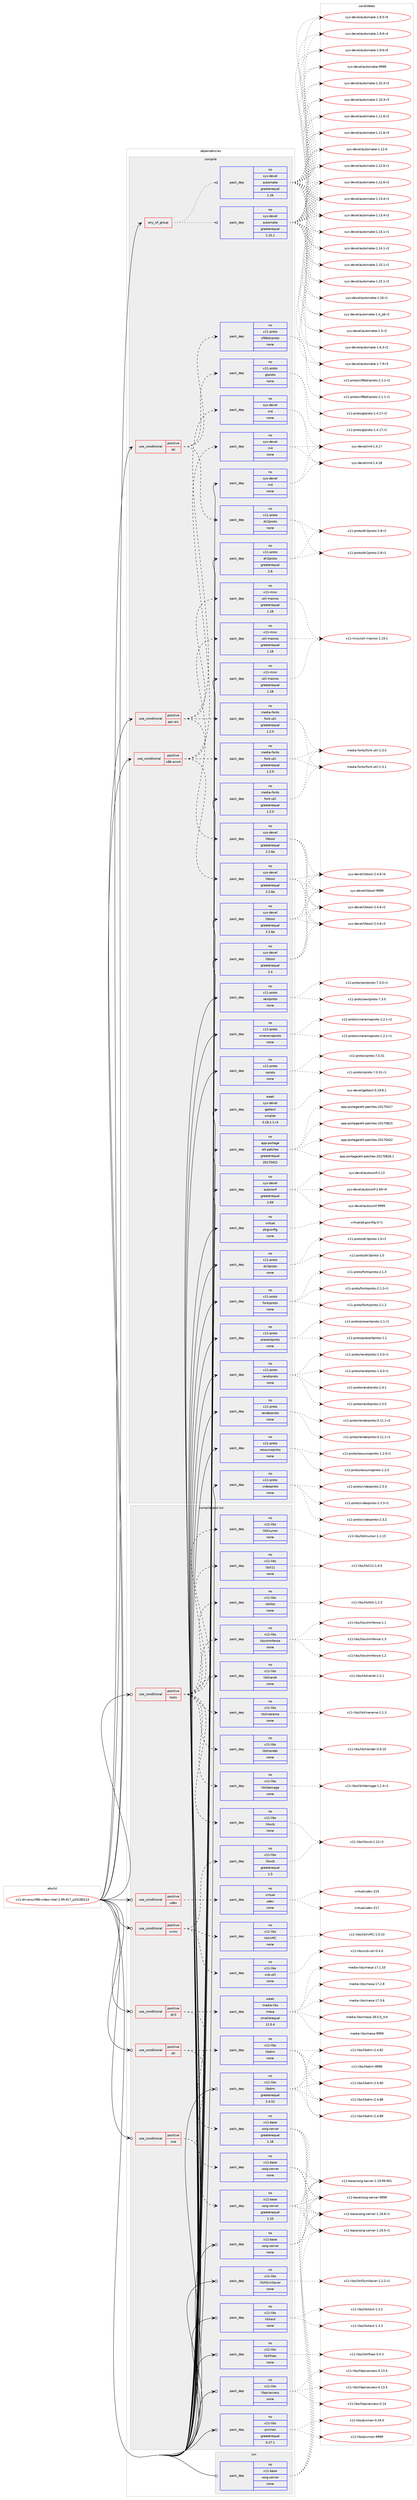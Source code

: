 digraph prolog {

# *************
# Graph options
# *************

newrank=true;
concentrate=true;
compound=true;
graph [rankdir=LR,fontname=Helvetica,fontsize=10,ranksep=1.5];#, ranksep=2.5, nodesep=0.2];
edge  [arrowhead=vee];
node  [fontname=Helvetica,fontsize=10];

# **********
# The ebuild
# **********

subgraph cluster_leftcol {
color=gray;
rank=same;
label=<<i>ebuild</i>>;
id [label="x11-drivers/xf86-video-intel-2.99.917_p20180214", color=red, width=4, href="../x11-drivers/xf86-video-intel-2.99.917_p20180214.svg"];
}

# ****************
# The dependencies
# ****************

subgraph cluster_midcol {
color=gray;
label=<<i>dependencies</i>>;
subgraph cluster_compile {
fillcolor="#eeeeee";
style=filled;
label=<<i>compile</i>>;
subgraph any126 {
dependency9863 [label=<<TABLE BORDER="0" CELLBORDER="1" CELLSPACING="0" CELLPADDING="4"><TR><TD CELLPADDING="10">any_of_group</TD></TR></TABLE>>, shape=none, color=red];subgraph pack8402 {
dependency9864 [label=<<TABLE BORDER="0" CELLBORDER="1" CELLSPACING="0" CELLPADDING="4" WIDTH="220"><TR><TD ROWSPAN="6" CELLPADDING="30">pack_dep</TD></TR><TR><TD WIDTH="110">no</TD></TR><TR><TD>sys-devel</TD></TR><TR><TD>automake</TD></TR><TR><TD>greaterequal</TD></TR><TR><TD>1.16</TD></TR></TABLE>>, shape=none, color=blue];
}
dependency9863:e -> dependency9864:w [weight=20,style="dotted",arrowhead="oinv"];
subgraph pack8403 {
dependency9865 [label=<<TABLE BORDER="0" CELLBORDER="1" CELLSPACING="0" CELLPADDING="4" WIDTH="220"><TR><TD ROWSPAN="6" CELLPADDING="30">pack_dep</TD></TR><TR><TD WIDTH="110">no</TD></TR><TR><TD>sys-devel</TD></TR><TR><TD>automake</TD></TR><TR><TD>greaterequal</TD></TR><TR><TD>1.15.1</TD></TR></TABLE>>, shape=none, color=blue];
}
dependency9863:e -> dependency9865:w [weight=20,style="dotted",arrowhead="oinv"];
}
id:e -> dependency9863:w [weight=20,style="solid",arrowhead="vee"];
subgraph cond1336 {
dependency9866 [label=<<TABLE BORDER="0" CELLBORDER="1" CELLSPACING="0" CELLPADDING="4"><TR><TD ROWSPAN="3" CELLPADDING="10">use_conditional</TD></TR><TR><TD>positive</TD></TR><TR><TD>dri</TD></TR></TABLE>>, shape=none, color=red];
subgraph pack8404 {
dependency9867 [label=<<TABLE BORDER="0" CELLBORDER="1" CELLSPACING="0" CELLPADDING="4" WIDTH="220"><TR><TD ROWSPAN="6" CELLPADDING="30">pack_dep</TD></TR><TR><TD WIDTH="110">no</TD></TR><TR><TD>x11-proto</TD></TR><TR><TD>xf86driproto</TD></TR><TR><TD>none</TD></TR><TR><TD></TD></TR></TABLE>>, shape=none, color=blue];
}
dependency9866:e -> dependency9867:w [weight=20,style="dashed",arrowhead="vee"];
subgraph pack8405 {
dependency9868 [label=<<TABLE BORDER="0" CELLBORDER="1" CELLSPACING="0" CELLPADDING="4" WIDTH="220"><TR><TD ROWSPAN="6" CELLPADDING="30">pack_dep</TD></TR><TR><TD WIDTH="110">no</TD></TR><TR><TD>x11-proto</TD></TR><TR><TD>glproto</TD></TR><TR><TD>none</TD></TR><TR><TD></TD></TR></TABLE>>, shape=none, color=blue];
}
dependency9866:e -> dependency9868:w [weight=20,style="dashed",arrowhead="vee"];
subgraph pack8406 {
dependency9869 [label=<<TABLE BORDER="0" CELLBORDER="1" CELLSPACING="0" CELLPADDING="4" WIDTH="220"><TR><TD ROWSPAN="6" CELLPADDING="30">pack_dep</TD></TR><TR><TD WIDTH="110">no</TD></TR><TR><TD>x11-proto</TD></TR><TR><TD>dri2proto</TD></TR><TR><TD>none</TD></TR><TR><TD></TD></TR></TABLE>>, shape=none, color=blue];
}
dependency9866:e -> dependency9869:w [weight=20,style="dashed",arrowhead="vee"];
}
id:e -> dependency9866:w [weight=20,style="solid",arrowhead="vee"];
subgraph cond1337 {
dependency9870 [label=<<TABLE BORDER="0" CELLBORDER="1" CELLSPACING="0" CELLPADDING="4"><TR><TD ROWSPAN="3" CELLPADDING="10">use_conditional</TD></TR><TR><TD>positive</TD></TR><TR><TD>ppc-aix</TD></TR></TABLE>>, shape=none, color=red];
subgraph pack8407 {
dependency9871 [label=<<TABLE BORDER="0" CELLBORDER="1" CELLSPACING="0" CELLPADDING="4" WIDTH="220"><TR><TD ROWSPAN="6" CELLPADDING="30">pack_dep</TD></TR><TR><TD WIDTH="110">no</TD></TR><TR><TD>sys-devel</TD></TR><TR><TD>libtool</TD></TR><TR><TD>greaterequal</TD></TR><TR><TD>2.2.6a</TD></TR></TABLE>>, shape=none, color=blue];
}
dependency9870:e -> dependency9871:w [weight=20,style="dashed",arrowhead="vee"];
subgraph pack8408 {
dependency9872 [label=<<TABLE BORDER="0" CELLBORDER="1" CELLSPACING="0" CELLPADDING="4" WIDTH="220"><TR><TD ROWSPAN="6" CELLPADDING="30">pack_dep</TD></TR><TR><TD WIDTH="110">no</TD></TR><TR><TD>sys-devel</TD></TR><TR><TD>m4</TD></TR><TR><TD>none</TD></TR><TR><TD></TD></TR></TABLE>>, shape=none, color=blue];
}
dependency9870:e -> dependency9872:w [weight=20,style="dashed",arrowhead="vee"];
subgraph pack8409 {
dependency9873 [label=<<TABLE BORDER="0" CELLBORDER="1" CELLSPACING="0" CELLPADDING="4" WIDTH="220"><TR><TD ROWSPAN="6" CELLPADDING="30">pack_dep</TD></TR><TR><TD WIDTH="110">no</TD></TR><TR><TD>x11-misc</TD></TR><TR><TD>util-macros</TD></TR><TR><TD>greaterequal</TD></TR><TR><TD>1.18</TD></TR></TABLE>>, shape=none, color=blue];
}
dependency9870:e -> dependency9873:w [weight=20,style="dashed",arrowhead="vee"];
subgraph pack8410 {
dependency9874 [label=<<TABLE BORDER="0" CELLBORDER="1" CELLSPACING="0" CELLPADDING="4" WIDTH="220"><TR><TD ROWSPAN="6" CELLPADDING="30">pack_dep</TD></TR><TR><TD WIDTH="110">no</TD></TR><TR><TD>media-fonts</TD></TR><TR><TD>font-util</TD></TR><TR><TD>greaterequal</TD></TR><TR><TD>1.2.0</TD></TR></TABLE>>, shape=none, color=blue];
}
dependency9870:e -> dependency9874:w [weight=20,style="dashed",arrowhead="vee"];
}
id:e -> dependency9870:w [weight=20,style="solid",arrowhead="vee"];
subgraph cond1338 {
dependency9875 [label=<<TABLE BORDER="0" CELLBORDER="1" CELLSPACING="0" CELLPADDING="4"><TR><TD ROWSPAN="3" CELLPADDING="10">use_conditional</TD></TR><TR><TD>positive</TD></TR><TR><TD>x86-winnt</TD></TR></TABLE>>, shape=none, color=red];
subgraph pack8411 {
dependency9876 [label=<<TABLE BORDER="0" CELLBORDER="1" CELLSPACING="0" CELLPADDING="4" WIDTH="220"><TR><TD ROWSPAN="6" CELLPADDING="30">pack_dep</TD></TR><TR><TD WIDTH="110">no</TD></TR><TR><TD>sys-devel</TD></TR><TR><TD>libtool</TD></TR><TR><TD>greaterequal</TD></TR><TR><TD>2.2.6a</TD></TR></TABLE>>, shape=none, color=blue];
}
dependency9875:e -> dependency9876:w [weight=20,style="dashed",arrowhead="vee"];
subgraph pack8412 {
dependency9877 [label=<<TABLE BORDER="0" CELLBORDER="1" CELLSPACING="0" CELLPADDING="4" WIDTH="220"><TR><TD ROWSPAN="6" CELLPADDING="30">pack_dep</TD></TR><TR><TD WIDTH="110">no</TD></TR><TR><TD>sys-devel</TD></TR><TR><TD>m4</TD></TR><TR><TD>none</TD></TR><TR><TD></TD></TR></TABLE>>, shape=none, color=blue];
}
dependency9875:e -> dependency9877:w [weight=20,style="dashed",arrowhead="vee"];
subgraph pack8413 {
dependency9878 [label=<<TABLE BORDER="0" CELLBORDER="1" CELLSPACING="0" CELLPADDING="4" WIDTH="220"><TR><TD ROWSPAN="6" CELLPADDING="30">pack_dep</TD></TR><TR><TD WIDTH="110">no</TD></TR><TR><TD>x11-misc</TD></TR><TR><TD>util-macros</TD></TR><TR><TD>greaterequal</TD></TR><TR><TD>1.18</TD></TR></TABLE>>, shape=none, color=blue];
}
dependency9875:e -> dependency9878:w [weight=20,style="dashed",arrowhead="vee"];
subgraph pack8414 {
dependency9879 [label=<<TABLE BORDER="0" CELLBORDER="1" CELLSPACING="0" CELLPADDING="4" WIDTH="220"><TR><TD ROWSPAN="6" CELLPADDING="30">pack_dep</TD></TR><TR><TD WIDTH="110">no</TD></TR><TR><TD>media-fonts</TD></TR><TR><TD>font-util</TD></TR><TR><TD>greaterequal</TD></TR><TR><TD>1.2.0</TD></TR></TABLE>>, shape=none, color=blue];
}
dependency9875:e -> dependency9879:w [weight=20,style="dashed",arrowhead="vee"];
}
id:e -> dependency9875:w [weight=20,style="solid",arrowhead="vee"];
subgraph pack8415 {
dependency9880 [label=<<TABLE BORDER="0" CELLBORDER="1" CELLSPACING="0" CELLPADDING="4" WIDTH="220"><TR><TD ROWSPAN="6" CELLPADDING="30">pack_dep</TD></TR><TR><TD WIDTH="110">no</TD></TR><TR><TD>app-portage</TD></TR><TR><TD>elt-patches</TD></TR><TR><TD>greaterequal</TD></TR><TR><TD>20170422</TD></TR></TABLE>>, shape=none, color=blue];
}
id:e -> dependency9880:w [weight=20,style="solid",arrowhead="vee"];
subgraph pack8416 {
dependency9881 [label=<<TABLE BORDER="0" CELLBORDER="1" CELLSPACING="0" CELLPADDING="4" WIDTH="220"><TR><TD ROWSPAN="6" CELLPADDING="30">pack_dep</TD></TR><TR><TD WIDTH="110">no</TD></TR><TR><TD>media-fonts</TD></TR><TR><TD>font-util</TD></TR><TR><TD>greaterequal</TD></TR><TR><TD>1.2.0</TD></TR></TABLE>>, shape=none, color=blue];
}
id:e -> dependency9881:w [weight=20,style="solid",arrowhead="vee"];
subgraph pack8417 {
dependency9882 [label=<<TABLE BORDER="0" CELLBORDER="1" CELLSPACING="0" CELLPADDING="4" WIDTH="220"><TR><TD ROWSPAN="6" CELLPADDING="30">pack_dep</TD></TR><TR><TD WIDTH="110">no</TD></TR><TR><TD>sys-devel</TD></TR><TR><TD>autoconf</TD></TR><TR><TD>greaterequal</TD></TR><TR><TD>2.69</TD></TR></TABLE>>, shape=none, color=blue];
}
id:e -> dependency9882:w [weight=20,style="solid",arrowhead="vee"];
subgraph pack8418 {
dependency9883 [label=<<TABLE BORDER="0" CELLBORDER="1" CELLSPACING="0" CELLPADDING="4" WIDTH="220"><TR><TD ROWSPAN="6" CELLPADDING="30">pack_dep</TD></TR><TR><TD WIDTH="110">no</TD></TR><TR><TD>sys-devel</TD></TR><TR><TD>libtool</TD></TR><TR><TD>greaterequal</TD></TR><TR><TD>2.2.6a</TD></TR></TABLE>>, shape=none, color=blue];
}
id:e -> dependency9883:w [weight=20,style="solid",arrowhead="vee"];
subgraph pack8419 {
dependency9884 [label=<<TABLE BORDER="0" CELLBORDER="1" CELLSPACING="0" CELLPADDING="4" WIDTH="220"><TR><TD ROWSPAN="6" CELLPADDING="30">pack_dep</TD></TR><TR><TD WIDTH="110">no</TD></TR><TR><TD>sys-devel</TD></TR><TR><TD>libtool</TD></TR><TR><TD>greaterequal</TD></TR><TR><TD>2.4</TD></TR></TABLE>>, shape=none, color=blue];
}
id:e -> dependency9884:w [weight=20,style="solid",arrowhead="vee"];
subgraph pack8420 {
dependency9885 [label=<<TABLE BORDER="0" CELLBORDER="1" CELLSPACING="0" CELLPADDING="4" WIDTH="220"><TR><TD ROWSPAN="6" CELLPADDING="30">pack_dep</TD></TR><TR><TD WIDTH="110">no</TD></TR><TR><TD>sys-devel</TD></TR><TR><TD>m4</TD></TR><TR><TD>none</TD></TR><TR><TD></TD></TR></TABLE>>, shape=none, color=blue];
}
id:e -> dependency9885:w [weight=20,style="solid",arrowhead="vee"];
subgraph pack8421 {
dependency9886 [label=<<TABLE BORDER="0" CELLBORDER="1" CELLSPACING="0" CELLPADDING="4" WIDTH="220"><TR><TD ROWSPAN="6" CELLPADDING="30">pack_dep</TD></TR><TR><TD WIDTH="110">no</TD></TR><TR><TD>virtual</TD></TR><TR><TD>pkgconfig</TD></TR><TR><TD>none</TD></TR><TR><TD></TD></TR></TABLE>>, shape=none, color=blue];
}
id:e -> dependency9886:w [weight=20,style="solid",arrowhead="vee"];
subgraph pack8422 {
dependency9887 [label=<<TABLE BORDER="0" CELLBORDER="1" CELLSPACING="0" CELLPADDING="4" WIDTH="220"><TR><TD ROWSPAN="6" CELLPADDING="30">pack_dep</TD></TR><TR><TD WIDTH="110">no</TD></TR><TR><TD>x11-misc</TD></TR><TR><TD>util-macros</TD></TR><TR><TD>greaterequal</TD></TR><TR><TD>1.18</TD></TR></TABLE>>, shape=none, color=blue];
}
id:e -> dependency9887:w [weight=20,style="solid",arrowhead="vee"];
subgraph pack8423 {
dependency9888 [label=<<TABLE BORDER="0" CELLBORDER="1" CELLSPACING="0" CELLPADDING="4" WIDTH="220"><TR><TD ROWSPAN="6" CELLPADDING="30">pack_dep</TD></TR><TR><TD WIDTH="110">no</TD></TR><TR><TD>x11-proto</TD></TR><TR><TD>dri2proto</TD></TR><TR><TD>greaterequal</TD></TR><TR><TD>2.6</TD></TR></TABLE>>, shape=none, color=blue];
}
id:e -> dependency9888:w [weight=20,style="solid",arrowhead="vee"];
subgraph pack8424 {
dependency9889 [label=<<TABLE BORDER="0" CELLBORDER="1" CELLSPACING="0" CELLPADDING="4" WIDTH="220"><TR><TD ROWSPAN="6" CELLPADDING="30">pack_dep</TD></TR><TR><TD WIDTH="110">no</TD></TR><TR><TD>x11-proto</TD></TR><TR><TD>dri3proto</TD></TR><TR><TD>none</TD></TR><TR><TD></TD></TR></TABLE>>, shape=none, color=blue];
}
id:e -> dependency9889:w [weight=20,style="solid",arrowhead="vee"];
subgraph pack8425 {
dependency9890 [label=<<TABLE BORDER="0" CELLBORDER="1" CELLSPACING="0" CELLPADDING="4" WIDTH="220"><TR><TD ROWSPAN="6" CELLPADDING="30">pack_dep</TD></TR><TR><TD WIDTH="110">no</TD></TR><TR><TD>x11-proto</TD></TR><TR><TD>fontsproto</TD></TR><TR><TD>none</TD></TR><TR><TD></TD></TR></TABLE>>, shape=none, color=blue];
}
id:e -> dependency9890:w [weight=20,style="solid",arrowhead="vee"];
subgraph pack8426 {
dependency9891 [label=<<TABLE BORDER="0" CELLBORDER="1" CELLSPACING="0" CELLPADDING="4" WIDTH="220"><TR><TD ROWSPAN="6" CELLPADDING="30">pack_dep</TD></TR><TR><TD WIDTH="110">no</TD></TR><TR><TD>x11-proto</TD></TR><TR><TD>presentproto</TD></TR><TR><TD>none</TD></TR><TR><TD></TD></TR></TABLE>>, shape=none, color=blue];
}
id:e -> dependency9891:w [weight=20,style="solid",arrowhead="vee"];
subgraph pack8427 {
dependency9892 [label=<<TABLE BORDER="0" CELLBORDER="1" CELLSPACING="0" CELLPADDING="4" WIDTH="220"><TR><TD ROWSPAN="6" CELLPADDING="30">pack_dep</TD></TR><TR><TD WIDTH="110">no</TD></TR><TR><TD>x11-proto</TD></TR><TR><TD>randrproto</TD></TR><TR><TD>none</TD></TR><TR><TD></TD></TR></TABLE>>, shape=none, color=blue];
}
id:e -> dependency9892:w [weight=20,style="solid",arrowhead="vee"];
subgraph pack8428 {
dependency9893 [label=<<TABLE BORDER="0" CELLBORDER="1" CELLSPACING="0" CELLPADDING="4" WIDTH="220"><TR><TD ROWSPAN="6" CELLPADDING="30">pack_dep</TD></TR><TR><TD WIDTH="110">no</TD></TR><TR><TD>x11-proto</TD></TR><TR><TD>renderproto</TD></TR><TR><TD>none</TD></TR><TR><TD></TD></TR></TABLE>>, shape=none, color=blue];
}
id:e -> dependency9893:w [weight=20,style="solid",arrowhead="vee"];
subgraph pack8429 {
dependency9894 [label=<<TABLE BORDER="0" CELLBORDER="1" CELLSPACING="0" CELLPADDING="4" WIDTH="220"><TR><TD ROWSPAN="6" CELLPADDING="30">pack_dep</TD></TR><TR><TD WIDTH="110">no</TD></TR><TR><TD>x11-proto</TD></TR><TR><TD>resourceproto</TD></TR><TR><TD>none</TD></TR><TR><TD></TD></TR></TABLE>>, shape=none, color=blue];
}
id:e -> dependency9894:w [weight=20,style="solid",arrowhead="vee"];
subgraph pack8430 {
dependency9895 [label=<<TABLE BORDER="0" CELLBORDER="1" CELLSPACING="0" CELLPADDING="4" WIDTH="220"><TR><TD ROWSPAN="6" CELLPADDING="30">pack_dep</TD></TR><TR><TD WIDTH="110">no</TD></TR><TR><TD>x11-proto</TD></TR><TR><TD>videoproto</TD></TR><TR><TD>none</TD></TR><TR><TD></TD></TR></TABLE>>, shape=none, color=blue];
}
id:e -> dependency9895:w [weight=20,style="solid",arrowhead="vee"];
subgraph pack8431 {
dependency9896 [label=<<TABLE BORDER="0" CELLBORDER="1" CELLSPACING="0" CELLPADDING="4" WIDTH="220"><TR><TD ROWSPAN="6" CELLPADDING="30">pack_dep</TD></TR><TR><TD WIDTH="110">no</TD></TR><TR><TD>x11-proto</TD></TR><TR><TD>xextproto</TD></TR><TR><TD>none</TD></TR><TR><TD></TD></TR></TABLE>>, shape=none, color=blue];
}
id:e -> dependency9896:w [weight=20,style="solid",arrowhead="vee"];
subgraph pack8432 {
dependency9897 [label=<<TABLE BORDER="0" CELLBORDER="1" CELLSPACING="0" CELLPADDING="4" WIDTH="220"><TR><TD ROWSPAN="6" CELLPADDING="30">pack_dep</TD></TR><TR><TD WIDTH="110">no</TD></TR><TR><TD>x11-proto</TD></TR><TR><TD>xineramaproto</TD></TR><TR><TD>none</TD></TR><TR><TD></TD></TR></TABLE>>, shape=none, color=blue];
}
id:e -> dependency9897:w [weight=20,style="solid",arrowhead="vee"];
subgraph pack8433 {
dependency9898 [label=<<TABLE BORDER="0" CELLBORDER="1" CELLSPACING="0" CELLPADDING="4" WIDTH="220"><TR><TD ROWSPAN="6" CELLPADDING="30">pack_dep</TD></TR><TR><TD WIDTH="110">no</TD></TR><TR><TD>x11-proto</TD></TR><TR><TD>xproto</TD></TR><TR><TD>none</TD></TR><TR><TD></TD></TR></TABLE>>, shape=none, color=blue];
}
id:e -> dependency9898:w [weight=20,style="solid",arrowhead="vee"];
subgraph pack8434 {
dependency9899 [label=<<TABLE BORDER="0" CELLBORDER="1" CELLSPACING="0" CELLPADDING="4" WIDTH="220"><TR><TD ROWSPAN="6" CELLPADDING="30">pack_dep</TD></TR><TR><TD WIDTH="110">weak</TD></TR><TR><TD>sys-devel</TD></TR><TR><TD>gettext</TD></TR><TR><TD>smaller</TD></TR><TR><TD>0.18.1.1-r3</TD></TR></TABLE>>, shape=none, color=blue];
}
id:e -> dependency9899:w [weight=20,style="solid",arrowhead="vee"];
}
subgraph cluster_compileandrun {
fillcolor="#eeeeee";
style=filled;
label=<<i>compile and run</i>>;
subgraph cond1339 {
dependency9900 [label=<<TABLE BORDER="0" CELLBORDER="1" CELLSPACING="0" CELLPADDING="4"><TR><TD ROWSPAN="3" CELLPADDING="10">use_conditional</TD></TR><TR><TD>positive</TD></TR><TR><TD>dri</TD></TR></TABLE>>, shape=none, color=red];
subgraph pack8435 {
dependency9901 [label=<<TABLE BORDER="0" CELLBORDER="1" CELLSPACING="0" CELLPADDING="4" WIDTH="220"><TR><TD ROWSPAN="6" CELLPADDING="30">pack_dep</TD></TR><TR><TD WIDTH="110">no</TD></TR><TR><TD>x11-base</TD></TR><TR><TD>xorg-server</TD></TR><TR><TD>none</TD></TR><TR><TD></TD></TR></TABLE>>, shape=none, color=blue];
}
dependency9900:e -> dependency9901:w [weight=20,style="dashed",arrowhead="vee"];
subgraph pack8436 {
dependency9902 [label=<<TABLE BORDER="0" CELLBORDER="1" CELLSPACING="0" CELLPADDING="4" WIDTH="220"><TR><TD ROWSPAN="6" CELLPADDING="30">pack_dep</TD></TR><TR><TD WIDTH="110">no</TD></TR><TR><TD>x11-libs</TD></TR><TR><TD>libdrm</TD></TR><TR><TD>none</TD></TR><TR><TD></TD></TR></TABLE>>, shape=none, color=blue];
}
dependency9900:e -> dependency9902:w [weight=20,style="dashed",arrowhead="vee"];
}
id:e -> dependency9900:w [weight=20,style="solid",arrowhead="odotvee"];
subgraph cond1340 {
dependency9903 [label=<<TABLE BORDER="0" CELLBORDER="1" CELLSPACING="0" CELLPADDING="4"><TR><TD ROWSPAN="3" CELLPADDING="10">use_conditional</TD></TR><TR><TD>positive</TD></TR><TR><TD>dri3</TD></TR></TABLE>>, shape=none, color=red];
subgraph pack8437 {
dependency9904 [label=<<TABLE BORDER="0" CELLBORDER="1" CELLSPACING="0" CELLPADDING="4" WIDTH="220"><TR><TD ROWSPAN="6" CELLPADDING="30">pack_dep</TD></TR><TR><TD WIDTH="110">no</TD></TR><TR><TD>x11-base</TD></TR><TR><TD>xorg-server</TD></TR><TR><TD>greaterequal</TD></TR><TR><TD>1.18</TD></TR></TABLE>>, shape=none, color=blue];
}
dependency9903:e -> dependency9904:w [weight=20,style="dashed",arrowhead="vee"];
subgraph pack8438 {
dependency9905 [label=<<TABLE BORDER="0" CELLBORDER="1" CELLSPACING="0" CELLPADDING="4" WIDTH="220"><TR><TD ROWSPAN="6" CELLPADDING="30">pack_dep</TD></TR><TR><TD WIDTH="110">weak</TD></TR><TR><TD>media-libs</TD></TR><TR><TD>mesa</TD></TR><TR><TD>smallerequal</TD></TR><TR><TD>12.0.4</TD></TR></TABLE>>, shape=none, color=blue];
}
dependency9903:e -> dependency9905:w [weight=20,style="dashed",arrowhead="vee"];
}
id:e -> dependency9903:w [weight=20,style="solid",arrowhead="odotvee"];
subgraph cond1341 {
dependency9906 [label=<<TABLE BORDER="0" CELLBORDER="1" CELLSPACING="0" CELLPADDING="4"><TR><TD ROWSPAN="3" CELLPADDING="10">use_conditional</TD></TR><TR><TD>positive</TD></TR><TR><TD>sna</TD></TR></TABLE>>, shape=none, color=red];
subgraph pack8439 {
dependency9907 [label=<<TABLE BORDER="0" CELLBORDER="1" CELLSPACING="0" CELLPADDING="4" WIDTH="220"><TR><TD ROWSPAN="6" CELLPADDING="30">pack_dep</TD></TR><TR><TD WIDTH="110">no</TD></TR><TR><TD>x11-base</TD></TR><TR><TD>xorg-server</TD></TR><TR><TD>greaterequal</TD></TR><TR><TD>1.10</TD></TR></TABLE>>, shape=none, color=blue];
}
dependency9906:e -> dependency9907:w [weight=20,style="dashed",arrowhead="vee"];
}
id:e -> dependency9906:w [weight=20,style="solid",arrowhead="odotvee"];
subgraph cond1342 {
dependency9908 [label=<<TABLE BORDER="0" CELLBORDER="1" CELLSPACING="0" CELLPADDING="4"><TR><TD ROWSPAN="3" CELLPADDING="10">use_conditional</TD></TR><TR><TD>positive</TD></TR><TR><TD>tools</TD></TR></TABLE>>, shape=none, color=red];
subgraph pack8440 {
dependency9909 [label=<<TABLE BORDER="0" CELLBORDER="1" CELLSPACING="0" CELLPADDING="4" WIDTH="220"><TR><TD ROWSPAN="6" CELLPADDING="30">pack_dep</TD></TR><TR><TD WIDTH="110">no</TD></TR><TR><TD>x11-libs</TD></TR><TR><TD>libX11</TD></TR><TR><TD>none</TD></TR><TR><TD></TD></TR></TABLE>>, shape=none, color=blue];
}
dependency9908:e -> dependency9909:w [weight=20,style="dashed",arrowhead="vee"];
subgraph pack8441 {
dependency9910 [label=<<TABLE BORDER="0" CELLBORDER="1" CELLSPACING="0" CELLPADDING="4" WIDTH="220"><TR><TD ROWSPAN="6" CELLPADDING="30">pack_dep</TD></TR><TR><TD WIDTH="110">no</TD></TR><TR><TD>x11-libs</TD></TR><TR><TD>libxcb</TD></TR><TR><TD>none</TD></TR><TR><TD></TD></TR></TABLE>>, shape=none, color=blue];
}
dependency9908:e -> dependency9910:w [weight=20,style="dashed",arrowhead="vee"];
subgraph pack8442 {
dependency9911 [label=<<TABLE BORDER="0" CELLBORDER="1" CELLSPACING="0" CELLPADDING="4" WIDTH="220"><TR><TD ROWSPAN="6" CELLPADDING="30">pack_dep</TD></TR><TR><TD WIDTH="110">no</TD></TR><TR><TD>x11-libs</TD></TR><TR><TD>libXcursor</TD></TR><TR><TD>none</TD></TR><TR><TD></TD></TR></TABLE>>, shape=none, color=blue];
}
dependency9908:e -> dependency9911:w [weight=20,style="dashed",arrowhead="vee"];
subgraph pack8443 {
dependency9912 [label=<<TABLE BORDER="0" CELLBORDER="1" CELLSPACING="0" CELLPADDING="4" WIDTH="220"><TR><TD ROWSPAN="6" CELLPADDING="30">pack_dep</TD></TR><TR><TD WIDTH="110">no</TD></TR><TR><TD>x11-libs</TD></TR><TR><TD>libXdamage</TD></TR><TR><TD>none</TD></TR><TR><TD></TD></TR></TABLE>>, shape=none, color=blue];
}
dependency9908:e -> dependency9912:w [weight=20,style="dashed",arrowhead="vee"];
subgraph pack8444 {
dependency9913 [label=<<TABLE BORDER="0" CELLBORDER="1" CELLSPACING="0" CELLPADDING="4" WIDTH="220"><TR><TD ROWSPAN="6" CELLPADDING="30">pack_dep</TD></TR><TR><TD WIDTH="110">no</TD></TR><TR><TD>x11-libs</TD></TR><TR><TD>libXinerama</TD></TR><TR><TD>none</TD></TR><TR><TD></TD></TR></TABLE>>, shape=none, color=blue];
}
dependency9908:e -> dependency9913:w [weight=20,style="dashed",arrowhead="vee"];
subgraph pack8445 {
dependency9914 [label=<<TABLE BORDER="0" CELLBORDER="1" CELLSPACING="0" CELLPADDING="4" WIDTH="220"><TR><TD ROWSPAN="6" CELLPADDING="30">pack_dep</TD></TR><TR><TD WIDTH="110">no</TD></TR><TR><TD>x11-libs</TD></TR><TR><TD>libXrandr</TD></TR><TR><TD>none</TD></TR><TR><TD></TD></TR></TABLE>>, shape=none, color=blue];
}
dependency9908:e -> dependency9914:w [weight=20,style="dashed",arrowhead="vee"];
subgraph pack8446 {
dependency9915 [label=<<TABLE BORDER="0" CELLBORDER="1" CELLSPACING="0" CELLPADDING="4" WIDTH="220"><TR><TD ROWSPAN="6" CELLPADDING="30">pack_dep</TD></TR><TR><TD WIDTH="110">no</TD></TR><TR><TD>x11-libs</TD></TR><TR><TD>libXrender</TD></TR><TR><TD>none</TD></TR><TR><TD></TD></TR></TABLE>>, shape=none, color=blue];
}
dependency9908:e -> dependency9915:w [weight=20,style="dashed",arrowhead="vee"];
subgraph pack8447 {
dependency9916 [label=<<TABLE BORDER="0" CELLBORDER="1" CELLSPACING="0" CELLPADDING="4" WIDTH="220"><TR><TD ROWSPAN="6" CELLPADDING="30">pack_dep</TD></TR><TR><TD WIDTH="110">no</TD></TR><TR><TD>x11-libs</TD></TR><TR><TD>libxshmfence</TD></TR><TR><TD>none</TD></TR><TR><TD></TD></TR></TABLE>>, shape=none, color=blue];
}
dependency9908:e -> dependency9916:w [weight=20,style="dashed",arrowhead="vee"];
subgraph pack8448 {
dependency9917 [label=<<TABLE BORDER="0" CELLBORDER="1" CELLSPACING="0" CELLPADDING="4" WIDTH="220"><TR><TD ROWSPAN="6" CELLPADDING="30">pack_dep</TD></TR><TR><TD WIDTH="110">no</TD></TR><TR><TD>x11-libs</TD></TR><TR><TD>libXtst</TD></TR><TR><TD>none</TD></TR><TR><TD></TD></TR></TABLE>>, shape=none, color=blue];
}
dependency9908:e -> dependency9917:w [weight=20,style="dashed",arrowhead="vee"];
}
id:e -> dependency9908:w [weight=20,style="solid",arrowhead="odotvee"];
subgraph cond1343 {
dependency9918 [label=<<TABLE BORDER="0" CELLBORDER="1" CELLSPACING="0" CELLPADDING="4"><TR><TD ROWSPAN="3" CELLPADDING="10">use_conditional</TD></TR><TR><TD>positive</TD></TR><TR><TD>udev</TD></TR></TABLE>>, shape=none, color=red];
subgraph pack8449 {
dependency9919 [label=<<TABLE BORDER="0" CELLBORDER="1" CELLSPACING="0" CELLPADDING="4" WIDTH="220"><TR><TD ROWSPAN="6" CELLPADDING="30">pack_dep</TD></TR><TR><TD WIDTH="110">no</TD></TR><TR><TD>virtual</TD></TR><TR><TD>udev</TD></TR><TR><TD>none</TD></TR><TR><TD></TD></TR></TABLE>>, shape=none, color=blue];
}
dependency9918:e -> dependency9919:w [weight=20,style="dashed",arrowhead="vee"];
}
id:e -> dependency9918:w [weight=20,style="solid",arrowhead="odotvee"];
subgraph cond1344 {
dependency9920 [label=<<TABLE BORDER="0" CELLBORDER="1" CELLSPACING="0" CELLPADDING="4"><TR><TD ROWSPAN="3" CELLPADDING="10">use_conditional</TD></TR><TR><TD>positive</TD></TR><TR><TD>xvmc</TD></TR></TABLE>>, shape=none, color=red];
subgraph pack8450 {
dependency9921 [label=<<TABLE BORDER="0" CELLBORDER="1" CELLSPACING="0" CELLPADDING="4" WIDTH="220"><TR><TD ROWSPAN="6" CELLPADDING="30">pack_dep</TD></TR><TR><TD WIDTH="110">no</TD></TR><TR><TD>x11-libs</TD></TR><TR><TD>libXvMC</TD></TR><TR><TD>none</TD></TR><TR><TD></TD></TR></TABLE>>, shape=none, color=blue];
}
dependency9920:e -> dependency9921:w [weight=20,style="dashed",arrowhead="vee"];
subgraph pack8451 {
dependency9922 [label=<<TABLE BORDER="0" CELLBORDER="1" CELLSPACING="0" CELLPADDING="4" WIDTH="220"><TR><TD ROWSPAN="6" CELLPADDING="30">pack_dep</TD></TR><TR><TD WIDTH="110">no</TD></TR><TR><TD>x11-libs</TD></TR><TR><TD>libxcb</TD></TR><TR><TD>greaterequal</TD></TR><TR><TD>1.5</TD></TR></TABLE>>, shape=none, color=blue];
}
dependency9920:e -> dependency9922:w [weight=20,style="dashed",arrowhead="vee"];
subgraph pack8452 {
dependency9923 [label=<<TABLE BORDER="0" CELLBORDER="1" CELLSPACING="0" CELLPADDING="4" WIDTH="220"><TR><TD ROWSPAN="6" CELLPADDING="30">pack_dep</TD></TR><TR><TD WIDTH="110">no</TD></TR><TR><TD>x11-libs</TD></TR><TR><TD>xcb-util</TD></TR><TR><TD>none</TD></TR><TR><TD></TD></TR></TABLE>>, shape=none, color=blue];
}
dependency9920:e -> dependency9923:w [weight=20,style="dashed",arrowhead="vee"];
}
id:e -> dependency9920:w [weight=20,style="solid",arrowhead="odotvee"];
subgraph pack8453 {
dependency9924 [label=<<TABLE BORDER="0" CELLBORDER="1" CELLSPACING="0" CELLPADDING="4" WIDTH="220"><TR><TD ROWSPAN="6" CELLPADDING="30">pack_dep</TD></TR><TR><TD WIDTH="110">no</TD></TR><TR><TD>x11-base</TD></TR><TR><TD>xorg-server</TD></TR><TR><TD>none</TD></TR><TR><TD></TD></TR></TABLE>>, shape=none, color=blue];
}
id:e -> dependency9924:w [weight=20,style="solid",arrowhead="odotvee"];
subgraph pack8454 {
dependency9925 [label=<<TABLE BORDER="0" CELLBORDER="1" CELLSPACING="0" CELLPADDING="4" WIDTH="220"><TR><TD ROWSPAN="6" CELLPADDING="30">pack_dep</TD></TR><TR><TD WIDTH="110">no</TD></TR><TR><TD>x11-libs</TD></TR><TR><TD>libXScrnSaver</TD></TR><TR><TD>none</TD></TR><TR><TD></TD></TR></TABLE>>, shape=none, color=blue];
}
id:e -> dependency9925:w [weight=20,style="solid",arrowhead="odotvee"];
subgraph pack8455 {
dependency9926 [label=<<TABLE BORDER="0" CELLBORDER="1" CELLSPACING="0" CELLPADDING="4" WIDTH="220"><TR><TD ROWSPAN="6" CELLPADDING="30">pack_dep</TD></TR><TR><TD WIDTH="110">no</TD></TR><TR><TD>x11-libs</TD></TR><TR><TD>libXext</TD></TR><TR><TD>none</TD></TR><TR><TD></TD></TR></TABLE>>, shape=none, color=blue];
}
id:e -> dependency9926:w [weight=20,style="solid",arrowhead="odotvee"];
subgraph pack8456 {
dependency9927 [label=<<TABLE BORDER="0" CELLBORDER="1" CELLSPACING="0" CELLPADDING="4" WIDTH="220"><TR><TD ROWSPAN="6" CELLPADDING="30">pack_dep</TD></TR><TR><TD WIDTH="110">no</TD></TR><TR><TD>x11-libs</TD></TR><TR><TD>libXfixes</TD></TR><TR><TD>none</TD></TR><TR><TD></TD></TR></TABLE>>, shape=none, color=blue];
}
id:e -> dependency9927:w [weight=20,style="solid",arrowhead="odotvee"];
subgraph pack8457 {
dependency9928 [label=<<TABLE BORDER="0" CELLBORDER="1" CELLSPACING="0" CELLPADDING="4" WIDTH="220"><TR><TD ROWSPAN="6" CELLPADDING="30">pack_dep</TD></TR><TR><TD WIDTH="110">no</TD></TR><TR><TD>x11-libs</TD></TR><TR><TD>libdrm</TD></TR><TR><TD>greaterequal</TD></TR><TR><TD>2.4.52</TD></TR></TABLE>>, shape=none, color=blue];
}
id:e -> dependency9928:w [weight=20,style="solid",arrowhead="odotvee"];
subgraph pack8458 {
dependency9929 [label=<<TABLE BORDER="0" CELLBORDER="1" CELLSPACING="0" CELLPADDING="4" WIDTH="220"><TR><TD ROWSPAN="6" CELLPADDING="30">pack_dep</TD></TR><TR><TD WIDTH="110">no</TD></TR><TR><TD>x11-libs</TD></TR><TR><TD>libpciaccess</TD></TR><TR><TD>none</TD></TR><TR><TD></TD></TR></TABLE>>, shape=none, color=blue];
}
id:e -> dependency9929:w [weight=20,style="solid",arrowhead="odotvee"];
subgraph pack8459 {
dependency9930 [label=<<TABLE BORDER="0" CELLBORDER="1" CELLSPACING="0" CELLPADDING="4" WIDTH="220"><TR><TD ROWSPAN="6" CELLPADDING="30">pack_dep</TD></TR><TR><TD WIDTH="110">no</TD></TR><TR><TD>x11-libs</TD></TR><TR><TD>pixman</TD></TR><TR><TD>greaterequal</TD></TR><TR><TD>0.27.1</TD></TR></TABLE>>, shape=none, color=blue];
}
id:e -> dependency9930:w [weight=20,style="solid",arrowhead="odotvee"];
}
subgraph cluster_run {
fillcolor="#eeeeee";
style=filled;
label=<<i>run</i>>;
subgraph pack8460 {
dependency9931 [label=<<TABLE BORDER="0" CELLBORDER="1" CELLSPACING="0" CELLPADDING="4" WIDTH="220"><TR><TD ROWSPAN="6" CELLPADDING="30">pack_dep</TD></TR><TR><TD WIDTH="110">no</TD></TR><TR><TD>x11-base</TD></TR><TR><TD>xorg-server</TD></TR><TR><TD>none</TD></TR><TR><TD></TD></TR></TABLE>>, shape=none, color=blue];
}
id:e -> dependency9931:w [weight=20,style="solid",arrowhead="odot"];
}
}

# **************
# The candidates
# **************

subgraph cluster_choices {
rank=same;
color=gray;
label=<<i>candidates</i>>;

subgraph choice8402 {
color=black;
nodesep=1;
choice11512111545100101118101108479711711611110997107101454946494846514511450 [label="sys-devel/automake-1.10.3-r2", color=red, width=4,href="../sys-devel/automake-1.10.3-r2.svg"];
choice11512111545100101118101108479711711611110997107101454946494846514511451 [label="sys-devel/automake-1.10.3-r3", color=red, width=4,href="../sys-devel/automake-1.10.3-r3.svg"];
choice11512111545100101118101108479711711611110997107101454946494946544511450 [label="sys-devel/automake-1.11.6-r2", color=red, width=4,href="../sys-devel/automake-1.11.6-r2.svg"];
choice11512111545100101118101108479711711611110997107101454946494946544511451 [label="sys-devel/automake-1.11.6-r3", color=red, width=4,href="../sys-devel/automake-1.11.6-r3.svg"];
choice1151211154510010111810110847971171161111099710710145494649504654 [label="sys-devel/automake-1.12.6", color=red, width=4,href="../sys-devel/automake-1.12.6.svg"];
choice11512111545100101118101108479711711611110997107101454946495046544511449 [label="sys-devel/automake-1.12.6-r1", color=red, width=4,href="../sys-devel/automake-1.12.6-r1.svg"];
choice11512111545100101118101108479711711611110997107101454946495046544511450 [label="sys-devel/automake-1.12.6-r2", color=red, width=4,href="../sys-devel/automake-1.12.6-r2.svg"];
choice11512111545100101118101108479711711611110997107101454946495146524511449 [label="sys-devel/automake-1.13.4-r1", color=red, width=4,href="../sys-devel/automake-1.13.4-r1.svg"];
choice11512111545100101118101108479711711611110997107101454946495146524511450 [label="sys-devel/automake-1.13.4-r2", color=red, width=4,href="../sys-devel/automake-1.13.4-r2.svg"];
choice11512111545100101118101108479711711611110997107101454946495246494511449 [label="sys-devel/automake-1.14.1-r1", color=red, width=4,href="../sys-devel/automake-1.14.1-r1.svg"];
choice11512111545100101118101108479711711611110997107101454946495246494511450 [label="sys-devel/automake-1.14.1-r2", color=red, width=4,href="../sys-devel/automake-1.14.1-r2.svg"];
choice11512111545100101118101108479711711611110997107101454946495346494511449 [label="sys-devel/automake-1.15.1-r1", color=red, width=4,href="../sys-devel/automake-1.15.1-r1.svg"];
choice11512111545100101118101108479711711611110997107101454946495346494511450 [label="sys-devel/automake-1.15.1-r2", color=red, width=4,href="../sys-devel/automake-1.15.1-r2.svg"];
choice1151211154510010111810110847971171161111099710710145494649544511449 [label="sys-devel/automake-1.16-r1", color=red, width=4,href="../sys-devel/automake-1.16-r1.svg"];
choice115121115451001011181011084797117116111109971071014549465295112544511450 [label="sys-devel/automake-1.4_p6-r2", color=red, width=4,href="../sys-devel/automake-1.4_p6-r2.svg"];
choice11512111545100101118101108479711711611110997107101454946534511450 [label="sys-devel/automake-1.5-r2", color=red, width=4,href="../sys-devel/automake-1.5-r2.svg"];
choice115121115451001011181011084797117116111109971071014549465446514511450 [label="sys-devel/automake-1.6.3-r2", color=red, width=4,href="../sys-devel/automake-1.6.3-r2.svg"];
choice115121115451001011181011084797117116111109971071014549465546574511451 [label="sys-devel/automake-1.7.9-r3", color=red, width=4,href="../sys-devel/automake-1.7.9-r3.svg"];
choice115121115451001011181011084797117116111109971071014549465646534511453 [label="sys-devel/automake-1.8.5-r5", color=red, width=4,href="../sys-devel/automake-1.8.5-r5.svg"];
choice115121115451001011181011084797117116111109971071014549465746544511452 [label="sys-devel/automake-1.9.6-r4", color=red, width=4,href="../sys-devel/automake-1.9.6-r4.svg"];
choice115121115451001011181011084797117116111109971071014549465746544511453 [label="sys-devel/automake-1.9.6-r5", color=red, width=4,href="../sys-devel/automake-1.9.6-r5.svg"];
choice115121115451001011181011084797117116111109971071014557575757 [label="sys-devel/automake-9999", color=red, width=4,href="../sys-devel/automake-9999.svg"];
dependency9864:e -> choice11512111545100101118101108479711711611110997107101454946494846514511450:w [style=dotted,weight="100"];
dependency9864:e -> choice11512111545100101118101108479711711611110997107101454946494846514511451:w [style=dotted,weight="100"];
dependency9864:e -> choice11512111545100101118101108479711711611110997107101454946494946544511450:w [style=dotted,weight="100"];
dependency9864:e -> choice11512111545100101118101108479711711611110997107101454946494946544511451:w [style=dotted,weight="100"];
dependency9864:e -> choice1151211154510010111810110847971171161111099710710145494649504654:w [style=dotted,weight="100"];
dependency9864:e -> choice11512111545100101118101108479711711611110997107101454946495046544511449:w [style=dotted,weight="100"];
dependency9864:e -> choice11512111545100101118101108479711711611110997107101454946495046544511450:w [style=dotted,weight="100"];
dependency9864:e -> choice11512111545100101118101108479711711611110997107101454946495146524511449:w [style=dotted,weight="100"];
dependency9864:e -> choice11512111545100101118101108479711711611110997107101454946495146524511450:w [style=dotted,weight="100"];
dependency9864:e -> choice11512111545100101118101108479711711611110997107101454946495246494511449:w [style=dotted,weight="100"];
dependency9864:e -> choice11512111545100101118101108479711711611110997107101454946495246494511450:w [style=dotted,weight="100"];
dependency9864:e -> choice11512111545100101118101108479711711611110997107101454946495346494511449:w [style=dotted,weight="100"];
dependency9864:e -> choice11512111545100101118101108479711711611110997107101454946495346494511450:w [style=dotted,weight="100"];
dependency9864:e -> choice1151211154510010111810110847971171161111099710710145494649544511449:w [style=dotted,weight="100"];
dependency9864:e -> choice115121115451001011181011084797117116111109971071014549465295112544511450:w [style=dotted,weight="100"];
dependency9864:e -> choice11512111545100101118101108479711711611110997107101454946534511450:w [style=dotted,weight="100"];
dependency9864:e -> choice115121115451001011181011084797117116111109971071014549465446514511450:w [style=dotted,weight="100"];
dependency9864:e -> choice115121115451001011181011084797117116111109971071014549465546574511451:w [style=dotted,weight="100"];
dependency9864:e -> choice115121115451001011181011084797117116111109971071014549465646534511453:w [style=dotted,weight="100"];
dependency9864:e -> choice115121115451001011181011084797117116111109971071014549465746544511452:w [style=dotted,weight="100"];
dependency9864:e -> choice115121115451001011181011084797117116111109971071014549465746544511453:w [style=dotted,weight="100"];
dependency9864:e -> choice115121115451001011181011084797117116111109971071014557575757:w [style=dotted,weight="100"];
}
subgraph choice8403 {
color=black;
nodesep=1;
choice11512111545100101118101108479711711611110997107101454946494846514511450 [label="sys-devel/automake-1.10.3-r2", color=red, width=4,href="../sys-devel/automake-1.10.3-r2.svg"];
choice11512111545100101118101108479711711611110997107101454946494846514511451 [label="sys-devel/automake-1.10.3-r3", color=red, width=4,href="../sys-devel/automake-1.10.3-r3.svg"];
choice11512111545100101118101108479711711611110997107101454946494946544511450 [label="sys-devel/automake-1.11.6-r2", color=red, width=4,href="../sys-devel/automake-1.11.6-r2.svg"];
choice11512111545100101118101108479711711611110997107101454946494946544511451 [label="sys-devel/automake-1.11.6-r3", color=red, width=4,href="../sys-devel/automake-1.11.6-r3.svg"];
choice1151211154510010111810110847971171161111099710710145494649504654 [label="sys-devel/automake-1.12.6", color=red, width=4,href="../sys-devel/automake-1.12.6.svg"];
choice11512111545100101118101108479711711611110997107101454946495046544511449 [label="sys-devel/automake-1.12.6-r1", color=red, width=4,href="../sys-devel/automake-1.12.6-r1.svg"];
choice11512111545100101118101108479711711611110997107101454946495046544511450 [label="sys-devel/automake-1.12.6-r2", color=red, width=4,href="../sys-devel/automake-1.12.6-r2.svg"];
choice11512111545100101118101108479711711611110997107101454946495146524511449 [label="sys-devel/automake-1.13.4-r1", color=red, width=4,href="../sys-devel/automake-1.13.4-r1.svg"];
choice11512111545100101118101108479711711611110997107101454946495146524511450 [label="sys-devel/automake-1.13.4-r2", color=red, width=4,href="../sys-devel/automake-1.13.4-r2.svg"];
choice11512111545100101118101108479711711611110997107101454946495246494511449 [label="sys-devel/automake-1.14.1-r1", color=red, width=4,href="../sys-devel/automake-1.14.1-r1.svg"];
choice11512111545100101118101108479711711611110997107101454946495246494511450 [label="sys-devel/automake-1.14.1-r2", color=red, width=4,href="../sys-devel/automake-1.14.1-r2.svg"];
choice11512111545100101118101108479711711611110997107101454946495346494511449 [label="sys-devel/automake-1.15.1-r1", color=red, width=4,href="../sys-devel/automake-1.15.1-r1.svg"];
choice11512111545100101118101108479711711611110997107101454946495346494511450 [label="sys-devel/automake-1.15.1-r2", color=red, width=4,href="../sys-devel/automake-1.15.1-r2.svg"];
choice1151211154510010111810110847971171161111099710710145494649544511449 [label="sys-devel/automake-1.16-r1", color=red, width=4,href="../sys-devel/automake-1.16-r1.svg"];
choice115121115451001011181011084797117116111109971071014549465295112544511450 [label="sys-devel/automake-1.4_p6-r2", color=red, width=4,href="../sys-devel/automake-1.4_p6-r2.svg"];
choice11512111545100101118101108479711711611110997107101454946534511450 [label="sys-devel/automake-1.5-r2", color=red, width=4,href="../sys-devel/automake-1.5-r2.svg"];
choice115121115451001011181011084797117116111109971071014549465446514511450 [label="sys-devel/automake-1.6.3-r2", color=red, width=4,href="../sys-devel/automake-1.6.3-r2.svg"];
choice115121115451001011181011084797117116111109971071014549465546574511451 [label="sys-devel/automake-1.7.9-r3", color=red, width=4,href="../sys-devel/automake-1.7.9-r3.svg"];
choice115121115451001011181011084797117116111109971071014549465646534511453 [label="sys-devel/automake-1.8.5-r5", color=red, width=4,href="../sys-devel/automake-1.8.5-r5.svg"];
choice115121115451001011181011084797117116111109971071014549465746544511452 [label="sys-devel/automake-1.9.6-r4", color=red, width=4,href="../sys-devel/automake-1.9.6-r4.svg"];
choice115121115451001011181011084797117116111109971071014549465746544511453 [label="sys-devel/automake-1.9.6-r5", color=red, width=4,href="../sys-devel/automake-1.9.6-r5.svg"];
choice115121115451001011181011084797117116111109971071014557575757 [label="sys-devel/automake-9999", color=red, width=4,href="../sys-devel/automake-9999.svg"];
dependency9865:e -> choice11512111545100101118101108479711711611110997107101454946494846514511450:w [style=dotted,weight="100"];
dependency9865:e -> choice11512111545100101118101108479711711611110997107101454946494846514511451:w [style=dotted,weight="100"];
dependency9865:e -> choice11512111545100101118101108479711711611110997107101454946494946544511450:w [style=dotted,weight="100"];
dependency9865:e -> choice11512111545100101118101108479711711611110997107101454946494946544511451:w [style=dotted,weight="100"];
dependency9865:e -> choice1151211154510010111810110847971171161111099710710145494649504654:w [style=dotted,weight="100"];
dependency9865:e -> choice11512111545100101118101108479711711611110997107101454946495046544511449:w [style=dotted,weight="100"];
dependency9865:e -> choice11512111545100101118101108479711711611110997107101454946495046544511450:w [style=dotted,weight="100"];
dependency9865:e -> choice11512111545100101118101108479711711611110997107101454946495146524511449:w [style=dotted,weight="100"];
dependency9865:e -> choice11512111545100101118101108479711711611110997107101454946495146524511450:w [style=dotted,weight="100"];
dependency9865:e -> choice11512111545100101118101108479711711611110997107101454946495246494511449:w [style=dotted,weight="100"];
dependency9865:e -> choice11512111545100101118101108479711711611110997107101454946495246494511450:w [style=dotted,weight="100"];
dependency9865:e -> choice11512111545100101118101108479711711611110997107101454946495346494511449:w [style=dotted,weight="100"];
dependency9865:e -> choice11512111545100101118101108479711711611110997107101454946495346494511450:w [style=dotted,weight="100"];
dependency9865:e -> choice1151211154510010111810110847971171161111099710710145494649544511449:w [style=dotted,weight="100"];
dependency9865:e -> choice115121115451001011181011084797117116111109971071014549465295112544511450:w [style=dotted,weight="100"];
dependency9865:e -> choice11512111545100101118101108479711711611110997107101454946534511450:w [style=dotted,weight="100"];
dependency9865:e -> choice115121115451001011181011084797117116111109971071014549465446514511450:w [style=dotted,weight="100"];
dependency9865:e -> choice115121115451001011181011084797117116111109971071014549465546574511451:w [style=dotted,weight="100"];
dependency9865:e -> choice115121115451001011181011084797117116111109971071014549465646534511453:w [style=dotted,weight="100"];
dependency9865:e -> choice115121115451001011181011084797117116111109971071014549465746544511452:w [style=dotted,weight="100"];
dependency9865:e -> choice115121115451001011181011084797117116111109971071014549465746544511453:w [style=dotted,weight="100"];
dependency9865:e -> choice115121115451001011181011084797117116111109971071014557575757:w [style=dotted,weight="100"];
}
subgraph choice8404 {
color=black;
nodesep=1;
choice1204949451121141111161114712010256541001141051121141111161114550464946494511449 [label="x11-proto/xf86driproto-2.1.1-r1", color=red, width=4,href="../x11-proto/xf86driproto-2.1.1-r1.svg"];
choice1204949451121141111161114712010256541001141051121141111161114550464946494511450 [label="x11-proto/xf86driproto-2.1.1-r2", color=red, width=4,href="../x11-proto/xf86driproto-2.1.1-r2.svg"];
dependency9867:e -> choice1204949451121141111161114712010256541001141051121141111161114550464946494511449:w [style=dotted,weight="100"];
dependency9867:e -> choice1204949451121141111161114712010256541001141051121141111161114550464946494511450:w [style=dotted,weight="100"];
}
subgraph choice8405 {
color=black;
nodesep=1;
choice12049494511211411111611147103108112114111116111454946524649554511449 [label="x11-proto/glproto-1.4.17-r1", color=red, width=4,href="../x11-proto/glproto-1.4.17-r1.svg"];
choice12049494511211411111611147103108112114111116111454946524649554511450 [label="x11-proto/glproto-1.4.17-r2", color=red, width=4,href="../x11-proto/glproto-1.4.17-r2.svg"];
dependency9868:e -> choice12049494511211411111611147103108112114111116111454946524649554511449:w [style=dotted,weight="100"];
dependency9868:e -> choice12049494511211411111611147103108112114111116111454946524649554511450:w [style=dotted,weight="100"];
}
subgraph choice8406 {
color=black;
nodesep=1;
choice1204949451121141111161114710011410550112114111116111455046564511449 [label="x11-proto/dri2proto-2.8-r1", color=red, width=4,href="../x11-proto/dri2proto-2.8-r1.svg"];
choice1204949451121141111161114710011410550112114111116111455046564511450 [label="x11-proto/dri2proto-2.8-r2", color=red, width=4,href="../x11-proto/dri2proto-2.8-r2.svg"];
dependency9869:e -> choice1204949451121141111161114710011410550112114111116111455046564511449:w [style=dotted,weight="100"];
dependency9869:e -> choice1204949451121141111161114710011410550112114111116111455046564511450:w [style=dotted,weight="100"];
}
subgraph choice8407 {
color=black;
nodesep=1;
choice1151211154510010111810110847108105981161111111084550465246544511450 [label="sys-devel/libtool-2.4.6-r2", color=red, width=4,href="../sys-devel/libtool-2.4.6-r2.svg"];
choice1151211154510010111810110847108105981161111111084550465246544511451 [label="sys-devel/libtool-2.4.6-r3", color=red, width=4,href="../sys-devel/libtool-2.4.6-r3.svg"];
choice1151211154510010111810110847108105981161111111084550465246544511452 [label="sys-devel/libtool-2.4.6-r4", color=red, width=4,href="../sys-devel/libtool-2.4.6-r4.svg"];
choice1151211154510010111810110847108105981161111111084557575757 [label="sys-devel/libtool-9999", color=red, width=4,href="../sys-devel/libtool-9999.svg"];
dependency9871:e -> choice1151211154510010111810110847108105981161111111084550465246544511450:w [style=dotted,weight="100"];
dependency9871:e -> choice1151211154510010111810110847108105981161111111084550465246544511451:w [style=dotted,weight="100"];
dependency9871:e -> choice1151211154510010111810110847108105981161111111084550465246544511452:w [style=dotted,weight="100"];
dependency9871:e -> choice1151211154510010111810110847108105981161111111084557575757:w [style=dotted,weight="100"];
}
subgraph choice8408 {
color=black;
nodesep=1;
choice11512111545100101118101108471095245494652464955 [label="sys-devel/m4-1.4.17", color=red, width=4,href="../sys-devel/m4-1.4.17.svg"];
choice11512111545100101118101108471095245494652464956 [label="sys-devel/m4-1.4.18", color=red, width=4,href="../sys-devel/m4-1.4.18.svg"];
dependency9872:e -> choice11512111545100101118101108471095245494652464955:w [style=dotted,weight="100"];
dependency9872:e -> choice11512111545100101118101108471095245494652464956:w [style=dotted,weight="100"];
}
subgraph choice8409 {
color=black;
nodesep=1;
choice120494945109105115994711711610510845109979911411111545494649574649 [label="x11-misc/util-macros-1.19.1", color=red, width=4,href="../x11-misc/util-macros-1.19.1.svg"];
dependency9873:e -> choice120494945109105115994711711610510845109979911411111545494649574649:w [style=dotted,weight="100"];
}
subgraph choice8410 {
color=black;
nodesep=1;
choice10910110010597451021111101161154710211111011645117116105108454946514648 [label="media-fonts/font-util-1.3.0", color=red, width=4,href="../media-fonts/font-util-1.3.0.svg"];
choice10910110010597451021111101161154710211111011645117116105108454946514649 [label="media-fonts/font-util-1.3.1", color=red, width=4,href="../media-fonts/font-util-1.3.1.svg"];
dependency9874:e -> choice10910110010597451021111101161154710211111011645117116105108454946514648:w [style=dotted,weight="100"];
dependency9874:e -> choice10910110010597451021111101161154710211111011645117116105108454946514649:w [style=dotted,weight="100"];
}
subgraph choice8411 {
color=black;
nodesep=1;
choice1151211154510010111810110847108105981161111111084550465246544511450 [label="sys-devel/libtool-2.4.6-r2", color=red, width=4,href="../sys-devel/libtool-2.4.6-r2.svg"];
choice1151211154510010111810110847108105981161111111084550465246544511451 [label="sys-devel/libtool-2.4.6-r3", color=red, width=4,href="../sys-devel/libtool-2.4.6-r3.svg"];
choice1151211154510010111810110847108105981161111111084550465246544511452 [label="sys-devel/libtool-2.4.6-r4", color=red, width=4,href="../sys-devel/libtool-2.4.6-r4.svg"];
choice1151211154510010111810110847108105981161111111084557575757 [label="sys-devel/libtool-9999", color=red, width=4,href="../sys-devel/libtool-9999.svg"];
dependency9876:e -> choice1151211154510010111810110847108105981161111111084550465246544511450:w [style=dotted,weight="100"];
dependency9876:e -> choice1151211154510010111810110847108105981161111111084550465246544511451:w [style=dotted,weight="100"];
dependency9876:e -> choice1151211154510010111810110847108105981161111111084550465246544511452:w [style=dotted,weight="100"];
dependency9876:e -> choice1151211154510010111810110847108105981161111111084557575757:w [style=dotted,weight="100"];
}
subgraph choice8412 {
color=black;
nodesep=1;
choice11512111545100101118101108471095245494652464955 [label="sys-devel/m4-1.4.17", color=red, width=4,href="../sys-devel/m4-1.4.17.svg"];
choice11512111545100101118101108471095245494652464956 [label="sys-devel/m4-1.4.18", color=red, width=4,href="../sys-devel/m4-1.4.18.svg"];
dependency9877:e -> choice11512111545100101118101108471095245494652464955:w [style=dotted,weight="100"];
dependency9877:e -> choice11512111545100101118101108471095245494652464956:w [style=dotted,weight="100"];
}
subgraph choice8413 {
color=black;
nodesep=1;
choice120494945109105115994711711610510845109979911411111545494649574649 [label="x11-misc/util-macros-1.19.1", color=red, width=4,href="../x11-misc/util-macros-1.19.1.svg"];
dependency9878:e -> choice120494945109105115994711711610510845109979911411111545494649574649:w [style=dotted,weight="100"];
}
subgraph choice8414 {
color=black;
nodesep=1;
choice10910110010597451021111101161154710211111011645117116105108454946514648 [label="media-fonts/font-util-1.3.0", color=red, width=4,href="../media-fonts/font-util-1.3.0.svg"];
choice10910110010597451021111101161154710211111011645117116105108454946514649 [label="media-fonts/font-util-1.3.1", color=red, width=4,href="../media-fonts/font-util-1.3.1.svg"];
dependency9879:e -> choice10910110010597451021111101161154710211111011645117116105108454946514648:w [style=dotted,weight="100"];
dependency9879:e -> choice10910110010597451021111101161154710211111011645117116105108454946514649:w [style=dotted,weight="100"];
}
subgraph choice8415 {
color=black;
nodesep=1;
choice97112112451121111141169710310147101108116451129711699104101115455048495548514955 [label="app-portage/elt-patches-20170317", color=red, width=4,href="../app-portage/elt-patches-20170317.svg"];
choice97112112451121111141169710310147101108116451129711699104101115455048495548525050 [label="app-portage/elt-patches-20170422", color=red, width=4,href="../app-portage/elt-patches-20170422.svg"];
choice97112112451121111141169710310147101108116451129711699104101115455048495548564953 [label="app-portage/elt-patches-20170815", color=red, width=4,href="../app-portage/elt-patches-20170815.svg"];
choice971121124511211111411697103101471011081164511297116991041011154550484955485650544649 [label="app-portage/elt-patches-20170826.1", color=red, width=4,href="../app-portage/elt-patches-20170826.1.svg"];
dependency9880:e -> choice97112112451121111141169710310147101108116451129711699104101115455048495548514955:w [style=dotted,weight="100"];
dependency9880:e -> choice97112112451121111141169710310147101108116451129711699104101115455048495548525050:w [style=dotted,weight="100"];
dependency9880:e -> choice97112112451121111141169710310147101108116451129711699104101115455048495548564953:w [style=dotted,weight="100"];
dependency9880:e -> choice971121124511211111411697103101471011081164511297116991041011154550484955485650544649:w [style=dotted,weight="100"];
}
subgraph choice8416 {
color=black;
nodesep=1;
choice10910110010597451021111101161154710211111011645117116105108454946514648 [label="media-fonts/font-util-1.3.0", color=red, width=4,href="../media-fonts/font-util-1.3.0.svg"];
choice10910110010597451021111101161154710211111011645117116105108454946514649 [label="media-fonts/font-util-1.3.1", color=red, width=4,href="../media-fonts/font-util-1.3.1.svg"];
dependency9881:e -> choice10910110010597451021111101161154710211111011645117116105108454946514648:w [style=dotted,weight="100"];
dependency9881:e -> choice10910110010597451021111101161154710211111011645117116105108454946514649:w [style=dotted,weight="100"];
}
subgraph choice8417 {
color=black;
nodesep=1;
choice115121115451001011181011084797117116111991111101024550464951 [label="sys-devel/autoconf-2.13", color=red, width=4,href="../sys-devel/autoconf-2.13.svg"];
choice1151211154510010111810110847971171161119911111010245504654574511452 [label="sys-devel/autoconf-2.69-r4", color=red, width=4,href="../sys-devel/autoconf-2.69-r4.svg"];
choice115121115451001011181011084797117116111991111101024557575757 [label="sys-devel/autoconf-9999", color=red, width=4,href="../sys-devel/autoconf-9999.svg"];
dependency9882:e -> choice115121115451001011181011084797117116111991111101024550464951:w [style=dotted,weight="100"];
dependency9882:e -> choice1151211154510010111810110847971171161119911111010245504654574511452:w [style=dotted,weight="100"];
dependency9882:e -> choice115121115451001011181011084797117116111991111101024557575757:w [style=dotted,weight="100"];
}
subgraph choice8418 {
color=black;
nodesep=1;
choice1151211154510010111810110847108105981161111111084550465246544511450 [label="sys-devel/libtool-2.4.6-r2", color=red, width=4,href="../sys-devel/libtool-2.4.6-r2.svg"];
choice1151211154510010111810110847108105981161111111084550465246544511451 [label="sys-devel/libtool-2.4.6-r3", color=red, width=4,href="../sys-devel/libtool-2.4.6-r3.svg"];
choice1151211154510010111810110847108105981161111111084550465246544511452 [label="sys-devel/libtool-2.4.6-r4", color=red, width=4,href="../sys-devel/libtool-2.4.6-r4.svg"];
choice1151211154510010111810110847108105981161111111084557575757 [label="sys-devel/libtool-9999", color=red, width=4,href="../sys-devel/libtool-9999.svg"];
dependency9883:e -> choice1151211154510010111810110847108105981161111111084550465246544511450:w [style=dotted,weight="100"];
dependency9883:e -> choice1151211154510010111810110847108105981161111111084550465246544511451:w [style=dotted,weight="100"];
dependency9883:e -> choice1151211154510010111810110847108105981161111111084550465246544511452:w [style=dotted,weight="100"];
dependency9883:e -> choice1151211154510010111810110847108105981161111111084557575757:w [style=dotted,weight="100"];
}
subgraph choice8419 {
color=black;
nodesep=1;
choice1151211154510010111810110847108105981161111111084550465246544511450 [label="sys-devel/libtool-2.4.6-r2", color=red, width=4,href="../sys-devel/libtool-2.4.6-r2.svg"];
choice1151211154510010111810110847108105981161111111084550465246544511451 [label="sys-devel/libtool-2.4.6-r3", color=red, width=4,href="../sys-devel/libtool-2.4.6-r3.svg"];
choice1151211154510010111810110847108105981161111111084550465246544511452 [label="sys-devel/libtool-2.4.6-r4", color=red, width=4,href="../sys-devel/libtool-2.4.6-r4.svg"];
choice1151211154510010111810110847108105981161111111084557575757 [label="sys-devel/libtool-9999", color=red, width=4,href="../sys-devel/libtool-9999.svg"];
dependency9884:e -> choice1151211154510010111810110847108105981161111111084550465246544511450:w [style=dotted,weight="100"];
dependency9884:e -> choice1151211154510010111810110847108105981161111111084550465246544511451:w [style=dotted,weight="100"];
dependency9884:e -> choice1151211154510010111810110847108105981161111111084550465246544511452:w [style=dotted,weight="100"];
dependency9884:e -> choice1151211154510010111810110847108105981161111111084557575757:w [style=dotted,weight="100"];
}
subgraph choice8420 {
color=black;
nodesep=1;
choice11512111545100101118101108471095245494652464955 [label="sys-devel/m4-1.4.17", color=red, width=4,href="../sys-devel/m4-1.4.17.svg"];
choice11512111545100101118101108471095245494652464956 [label="sys-devel/m4-1.4.18", color=red, width=4,href="../sys-devel/m4-1.4.18.svg"];
dependency9885:e -> choice11512111545100101118101108471095245494652464955:w [style=dotted,weight="100"];
dependency9885:e -> choice11512111545100101118101108471095245494652464956:w [style=dotted,weight="100"];
}
subgraph choice8421 {
color=black;
nodesep=1;
choice11810511411611797108471121071039911111010210510345484511449 [label="virtual/pkgconfig-0-r1", color=red, width=4,href="../virtual/pkgconfig-0-r1.svg"];
dependency9886:e -> choice11810511411611797108471121071039911111010210510345484511449:w [style=dotted,weight="100"];
}
subgraph choice8422 {
color=black;
nodesep=1;
choice120494945109105115994711711610510845109979911411111545494649574649 [label="x11-misc/util-macros-1.19.1", color=red, width=4,href="../x11-misc/util-macros-1.19.1.svg"];
dependency9887:e -> choice120494945109105115994711711610510845109979911411111545494649574649:w [style=dotted,weight="100"];
}
subgraph choice8423 {
color=black;
nodesep=1;
choice1204949451121141111161114710011410550112114111116111455046564511449 [label="x11-proto/dri2proto-2.8-r1", color=red, width=4,href="../x11-proto/dri2proto-2.8-r1.svg"];
choice1204949451121141111161114710011410550112114111116111455046564511450 [label="x11-proto/dri2proto-2.8-r2", color=red, width=4,href="../x11-proto/dri2proto-2.8-r2.svg"];
dependency9888:e -> choice1204949451121141111161114710011410550112114111116111455046564511449:w [style=dotted,weight="100"];
dependency9888:e -> choice1204949451121141111161114710011410550112114111116111455046564511450:w [style=dotted,weight="100"];
}
subgraph choice8424 {
color=black;
nodesep=1;
choice120494945112114111116111471001141055111211411111611145494648 [label="x11-proto/dri3proto-1.0", color=red, width=4,href="../x11-proto/dri3proto-1.0.svg"];
choice1204949451121141111161114710011410551112114111116111454946484511449 [label="x11-proto/dri3proto-1.0-r1", color=red, width=4,href="../x11-proto/dri3proto-1.0-r1.svg"];
dependency9889:e -> choice120494945112114111116111471001141055111211411111611145494648:w [style=dotted,weight="100"];
dependency9889:e -> choice1204949451121141111161114710011410551112114111116111454946484511449:w [style=dotted,weight="100"];
}
subgraph choice8425 {
color=black;
nodesep=1;
choice12049494511211411111611147102111110116115112114111116111455046494650 [label="x11-proto/fontsproto-2.1.2", color=red, width=4,href="../x11-proto/fontsproto-2.1.2.svg"];
choice12049494511211411111611147102111110116115112114111116111455046494651 [label="x11-proto/fontsproto-2.1.3", color=red, width=4,href="../x11-proto/fontsproto-2.1.3.svg"];
choice120494945112114111116111471021111101161151121141111161114550464946514511449 [label="x11-proto/fontsproto-2.1.3-r1", color=red, width=4,href="../x11-proto/fontsproto-2.1.3-r1.svg"];
dependency9890:e -> choice12049494511211411111611147102111110116115112114111116111455046494650:w [style=dotted,weight="100"];
dependency9890:e -> choice12049494511211411111611147102111110116115112114111116111455046494651:w [style=dotted,weight="100"];
dependency9890:e -> choice120494945112114111116111471021111101161151121141111161114550464946514511449:w [style=dotted,weight="100"];
}
subgraph choice8426 {
color=black;
nodesep=1;
choice1204949451121141111161114711211410111510111011611211411111611145494649 [label="x11-proto/presentproto-1.1", color=red, width=4,href="../x11-proto/presentproto-1.1.svg"];
choice12049494511211411111611147112114101115101110116112114111116111454946494511449 [label="x11-proto/presentproto-1.1-r1", color=red, width=4,href="../x11-proto/presentproto-1.1-r1.svg"];
dependency9891:e -> choice1204949451121141111161114711211410111510111011611211411111611145494649:w [style=dotted,weight="100"];
dependency9891:e -> choice12049494511211411111611147112114101115101110116112114111116111454946494511449:w [style=dotted,weight="100"];
}
subgraph choice8427 {
color=black;
nodesep=1;
choice12049494511211411111611147114971101001141121141111161114549465246484511449 [label="x11-proto/randrproto-1.4.0-r1", color=red, width=4,href="../x11-proto/randrproto-1.4.0-r1.svg"];
choice1204949451121141111161114711497110100114112114111116111454946524649 [label="x11-proto/randrproto-1.4.1", color=red, width=4,href="../x11-proto/randrproto-1.4.1.svg"];
choice1204949451121141111161114711497110100114112114111116111454946534648 [label="x11-proto/randrproto-1.5.0", color=red, width=4,href="../x11-proto/randrproto-1.5.0.svg"];
choice12049494511211411111611147114971101001141121141111161114549465346484511449 [label="x11-proto/randrproto-1.5.0-r1", color=red, width=4,href="../x11-proto/randrproto-1.5.0-r1.svg"];
dependency9892:e -> choice12049494511211411111611147114971101001141121141111161114549465246484511449:w [style=dotted,weight="100"];
dependency9892:e -> choice1204949451121141111161114711497110100114112114111116111454946524649:w [style=dotted,weight="100"];
dependency9892:e -> choice1204949451121141111161114711497110100114112114111116111454946534648:w [style=dotted,weight="100"];
dependency9892:e -> choice12049494511211411111611147114971101001141121141111161114549465346484511449:w [style=dotted,weight="100"];
}
subgraph choice8428 {
color=black;
nodesep=1;
choice12049494511211411111611147114101110100101114112114111116111454846494946494511449 [label="x11-proto/renderproto-0.11.1-r1", color=red, width=4,href="../x11-proto/renderproto-0.11.1-r1.svg"];
choice12049494511211411111611147114101110100101114112114111116111454846494946494511450 [label="x11-proto/renderproto-0.11.1-r2", color=red, width=4,href="../x11-proto/renderproto-0.11.1-r2.svg"];
dependency9893:e -> choice12049494511211411111611147114101110100101114112114111116111454846494946494511449:w [style=dotted,weight="100"];
dependency9893:e -> choice12049494511211411111611147114101110100101114112114111116111454846494946494511450:w [style=dotted,weight="100"];
}
subgraph choice8429 {
color=black;
nodesep=1;
choice1204949451121141111161114711410111511111711499101112114111116111454946504648 [label="x11-proto/resourceproto-1.2.0", color=red, width=4,href="../x11-proto/resourceproto-1.2.0.svg"];
choice12049494511211411111611147114101115111117114991011121141111161114549465046484511449 [label="x11-proto/resourceproto-1.2.0-r1", color=red, width=4,href="../x11-proto/resourceproto-1.2.0-r1.svg"];
dependency9894:e -> choice1204949451121141111161114711410111511111711499101112114111116111454946504648:w [style=dotted,weight="100"];
dependency9894:e -> choice12049494511211411111611147114101115111117114991011121141111161114549465046484511449:w [style=dotted,weight="100"];
}
subgraph choice8430 {
color=black;
nodesep=1;
choice12049494511211411111611147118105100101111112114111116111455046514650 [label="x11-proto/videoproto-2.3.2", color=red, width=4,href="../x11-proto/videoproto-2.3.2.svg"];
choice12049494511211411111611147118105100101111112114111116111455046514651 [label="x11-proto/videoproto-2.3.3", color=red, width=4,href="../x11-proto/videoproto-2.3.3.svg"];
choice120494945112114111116111471181051001011111121141111161114550465146514511449 [label="x11-proto/videoproto-2.3.3-r1", color=red, width=4,href="../x11-proto/videoproto-2.3.3-r1.svg"];
dependency9895:e -> choice12049494511211411111611147118105100101111112114111116111455046514650:w [style=dotted,weight="100"];
dependency9895:e -> choice12049494511211411111611147118105100101111112114111116111455046514651:w [style=dotted,weight="100"];
dependency9895:e -> choice120494945112114111116111471181051001011111121141111161114550465146514511449:w [style=dotted,weight="100"];
}
subgraph choice8431 {
color=black;
nodesep=1;
choice12049494511211411111611147120101120116112114111116111455546514648 [label="x11-proto/xextproto-7.3.0", color=red, width=4,href="../x11-proto/xextproto-7.3.0.svg"];
choice120494945112114111116111471201011201161121141111161114555465146484511449 [label="x11-proto/xextproto-7.3.0-r1", color=red, width=4,href="../x11-proto/xextproto-7.3.0-r1.svg"];
dependency9896:e -> choice12049494511211411111611147120101120116112114111116111455546514648:w [style=dotted,weight="100"];
dependency9896:e -> choice120494945112114111116111471201011201161121141111161114555465146484511449:w [style=dotted,weight="100"];
}
subgraph choice8432 {
color=black;
nodesep=1;
choice1204949451121141111161114712010511010111497109971121141111161114549465046494511449 [label="x11-proto/xineramaproto-1.2.1-r1", color=red, width=4,href="../x11-proto/xineramaproto-1.2.1-r1.svg"];
choice1204949451121141111161114712010511010111497109971121141111161114549465046494511450 [label="x11-proto/xineramaproto-1.2.1-r2", color=red, width=4,href="../x11-proto/xineramaproto-1.2.1-r2.svg"];
dependency9897:e -> choice1204949451121141111161114712010511010111497109971121141111161114549465046494511449:w [style=dotted,weight="100"];
dependency9897:e -> choice1204949451121141111161114712010511010111497109971121141111161114549465046494511450:w [style=dotted,weight="100"];
}
subgraph choice8433 {
color=black;
nodesep=1;
choice1204949451121141111161114712011211411111611145554648465149 [label="x11-proto/xproto-7.0.31", color=red, width=4,href="../x11-proto/xproto-7.0.31.svg"];
choice12049494511211411111611147120112114111116111455546484651494511449 [label="x11-proto/xproto-7.0.31-r1", color=red, width=4,href="../x11-proto/xproto-7.0.31-r1.svg"];
dependency9898:e -> choice1204949451121141111161114712011211411111611145554648465149:w [style=dotted,weight="100"];
dependency9898:e -> choice12049494511211411111611147120112114111116111455546484651494511449:w [style=dotted,weight="100"];
}
subgraph choice8434 {
color=black;
nodesep=1;
choice1151211154510010111810110847103101116116101120116454846495746564649 [label="sys-devel/gettext-0.19.8.1", color=red, width=4,href="../sys-devel/gettext-0.19.8.1.svg"];
dependency9899:e -> choice1151211154510010111810110847103101116116101120116454846495746564649:w [style=dotted,weight="100"];
}
subgraph choice8435 {
color=black;
nodesep=1;
choice12049494598971151014712011111410345115101114118101114454946495746544511449 [label="x11-base/xorg-server-1.19.6-r1", color=red, width=4,href="../x11-base/xorg-server-1.19.6-r1.svg"];
choice12049494598971151014712011111410345115101114118101114454946495746534511449 [label="x11-base/xorg-server-1.19.5-r1", color=red, width=4,href="../x11-base/xorg-server-1.19.5-r1.svg"];
choice12049494598971151014712011111410345115101114118101114454946495746575746574849 [label="x11-base/xorg-server-1.19.99.901", color=red, width=4,href="../x11-base/xorg-server-1.19.99.901.svg"];
choice120494945989711510147120111114103451151011141181011144557575757 [label="x11-base/xorg-server-9999", color=red, width=4,href="../x11-base/xorg-server-9999.svg"];
dependency9901:e -> choice12049494598971151014712011111410345115101114118101114454946495746544511449:w [style=dotted,weight="100"];
dependency9901:e -> choice12049494598971151014712011111410345115101114118101114454946495746534511449:w [style=dotted,weight="100"];
dependency9901:e -> choice12049494598971151014712011111410345115101114118101114454946495746575746574849:w [style=dotted,weight="100"];
dependency9901:e -> choice120494945989711510147120111114103451151011141181011144557575757:w [style=dotted,weight="100"];
}
subgraph choice8436 {
color=black;
nodesep=1;
choice12049494510810598115471081059810011410945504652465650 [label="x11-libs/libdrm-2.4.82", color=red, width=4,href="../x11-libs/libdrm-2.4.82.svg"];
choice12049494510810598115471081059810011410945504652465656 [label="x11-libs/libdrm-2.4.88", color=red, width=4,href="../x11-libs/libdrm-2.4.88.svg"];
choice12049494510810598115471081059810011410945504652465657 [label="x11-libs/libdrm-2.4.89", color=red, width=4,href="../x11-libs/libdrm-2.4.89.svg"];
choice12049494510810598115471081059810011410945504652465748 [label="x11-libs/libdrm-2.4.90", color=red, width=4,href="../x11-libs/libdrm-2.4.90.svg"];
choice1204949451081059811547108105981001141094557575757 [label="x11-libs/libdrm-9999", color=red, width=4,href="../x11-libs/libdrm-9999.svg"];
dependency9902:e -> choice12049494510810598115471081059810011410945504652465650:w [style=dotted,weight="100"];
dependency9902:e -> choice12049494510810598115471081059810011410945504652465656:w [style=dotted,weight="100"];
dependency9902:e -> choice12049494510810598115471081059810011410945504652465657:w [style=dotted,weight="100"];
dependency9902:e -> choice12049494510810598115471081059810011410945504652465748:w [style=dotted,weight="100"];
dependency9902:e -> choice1204949451081059811547108105981001141094557575757:w [style=dotted,weight="100"];
}
subgraph choice8437 {
color=black;
nodesep=1;
choice12049494598971151014712011111410345115101114118101114454946495746544511449 [label="x11-base/xorg-server-1.19.6-r1", color=red, width=4,href="../x11-base/xorg-server-1.19.6-r1.svg"];
choice12049494598971151014712011111410345115101114118101114454946495746534511449 [label="x11-base/xorg-server-1.19.5-r1", color=red, width=4,href="../x11-base/xorg-server-1.19.5-r1.svg"];
choice12049494598971151014712011111410345115101114118101114454946495746575746574849 [label="x11-base/xorg-server-1.19.99.901", color=red, width=4,href="../x11-base/xorg-server-1.19.99.901.svg"];
choice120494945989711510147120111114103451151011141181011144557575757 [label="x11-base/xorg-server-9999", color=red, width=4,href="../x11-base/xorg-server-9999.svg"];
dependency9904:e -> choice12049494598971151014712011111410345115101114118101114454946495746544511449:w [style=dotted,weight="100"];
dependency9904:e -> choice12049494598971151014712011111410345115101114118101114454946495746534511449:w [style=dotted,weight="100"];
dependency9904:e -> choice12049494598971151014712011111410345115101114118101114454946495746575746574849:w [style=dotted,weight="100"];
dependency9904:e -> choice120494945989711510147120111114103451151011141181011144557575757:w [style=dotted,weight="100"];
}
subgraph choice8438 {
color=black;
nodesep=1;
choice10910110010597451081059811547109101115974549554649464948 [label="media-libs/mesa-17.1.10", color=red, width=4,href="../media-libs/mesa-17.1.10.svg"];
choice109101100105974510810598115471091011159745495546504656 [label="media-libs/mesa-17.2.8", color=red, width=4,href="../media-libs/mesa-17.2.8.svg"];
choice109101100105974510810598115471091011159745495546514654 [label="media-libs/mesa-17.3.6", color=red, width=4,href="../media-libs/mesa-17.3.6.svg"];
choice109101100105974510810598115471091011159745495646484648951149952 [label="media-libs/mesa-18.0.0_rc4", color=red, width=4,href="../media-libs/mesa-18.0.0_rc4.svg"];
choice10910110010597451081059811547109101115974557575757 [label="media-libs/mesa-9999", color=red, width=4,href="../media-libs/mesa-9999.svg"];
dependency9905:e -> choice10910110010597451081059811547109101115974549554649464948:w [style=dotted,weight="100"];
dependency9905:e -> choice109101100105974510810598115471091011159745495546504656:w [style=dotted,weight="100"];
dependency9905:e -> choice109101100105974510810598115471091011159745495546514654:w [style=dotted,weight="100"];
dependency9905:e -> choice109101100105974510810598115471091011159745495646484648951149952:w [style=dotted,weight="100"];
dependency9905:e -> choice10910110010597451081059811547109101115974557575757:w [style=dotted,weight="100"];
}
subgraph choice8439 {
color=black;
nodesep=1;
choice12049494598971151014712011111410345115101114118101114454946495746544511449 [label="x11-base/xorg-server-1.19.6-r1", color=red, width=4,href="../x11-base/xorg-server-1.19.6-r1.svg"];
choice12049494598971151014712011111410345115101114118101114454946495746534511449 [label="x11-base/xorg-server-1.19.5-r1", color=red, width=4,href="../x11-base/xorg-server-1.19.5-r1.svg"];
choice12049494598971151014712011111410345115101114118101114454946495746575746574849 [label="x11-base/xorg-server-1.19.99.901", color=red, width=4,href="../x11-base/xorg-server-1.19.99.901.svg"];
choice120494945989711510147120111114103451151011141181011144557575757 [label="x11-base/xorg-server-9999", color=red, width=4,href="../x11-base/xorg-server-9999.svg"];
dependency9907:e -> choice12049494598971151014712011111410345115101114118101114454946495746544511449:w [style=dotted,weight="100"];
dependency9907:e -> choice12049494598971151014712011111410345115101114118101114454946495746534511449:w [style=dotted,weight="100"];
dependency9907:e -> choice12049494598971151014712011111410345115101114118101114454946495746575746574849:w [style=dotted,weight="100"];
dependency9907:e -> choice120494945989711510147120111114103451151011141181011144557575757:w [style=dotted,weight="100"];
}
subgraph choice8440 {
color=black;
nodesep=1;
choice120494945108105981154710810598884949454946544653 [label="x11-libs/libX11-1.6.5", color=red, width=4,href="../x11-libs/libX11-1.6.5.svg"];
dependency9909:e -> choice120494945108105981154710810598884949454946544653:w [style=dotted,weight="100"];
}
subgraph choice8441 {
color=black;
nodesep=1;
choice120494945108105981154710810598120999845494649504511450 [label="x11-libs/libxcb-1.12-r2", color=red, width=4,href="../x11-libs/libxcb-1.12-r2.svg"];
dependency9910:e -> choice120494945108105981154710810598120999845494649504511450:w [style=dotted,weight="100"];
}
subgraph choice8442 {
color=black;
nodesep=1;
choice120494945108105981154710810598889911711411511111445494649464953 [label="x11-libs/libXcursor-1.1.15", color=red, width=4,href="../x11-libs/libXcursor-1.1.15.svg"];
dependency9911:e -> choice120494945108105981154710810598889911711411511111445494649464953:w [style=dotted,weight="100"];
}
subgraph choice8443 {
color=black;
nodesep=1;
choice1204949451081059811547108105988810097109971031014549464946524511449 [label="x11-libs/libXdamage-1.1.4-r1", color=red, width=4,href="../x11-libs/libXdamage-1.1.4-r1.svg"];
dependency9912:e -> choice1204949451081059811547108105988810097109971031014549464946524511449:w [style=dotted,weight="100"];
}
subgraph choice8444 {
color=black;
nodesep=1;
choice120494945108105981154710810598881051101011149710997454946494651 [label="x11-libs/libXinerama-1.1.3", color=red, width=4,href="../x11-libs/libXinerama-1.1.3.svg"];
dependency9913:e -> choice120494945108105981154710810598881051101011149710997454946494651:w [style=dotted,weight="100"];
}
subgraph choice8445 {
color=black;
nodesep=1;
choice1204949451081059811547108105988811497110100114454946534649 [label="x11-libs/libXrandr-1.5.1", color=red, width=4,href="../x11-libs/libXrandr-1.5.1.svg"];
dependency9914:e -> choice1204949451081059811547108105988811497110100114454946534649:w [style=dotted,weight="100"];
}
subgraph choice8446 {
color=black;
nodesep=1;
choice1204949451081059811547108105988811410111010010111445484657464948 [label="x11-libs/libXrender-0.9.10", color=red, width=4,href="../x11-libs/libXrender-0.9.10.svg"];
dependency9915:e -> choice1204949451081059811547108105988811410111010010111445484657464948:w [style=dotted,weight="100"];
}
subgraph choice8447 {
color=black;
nodesep=1;
choice1204949451081059811547108105981201151041091021011109910145494649 [label="x11-libs/libxshmfence-1.1", color=red, width=4,href="../x11-libs/libxshmfence-1.1.svg"];
choice1204949451081059811547108105981201151041091021011109910145494650 [label="x11-libs/libxshmfence-1.2", color=red, width=4,href="../x11-libs/libxshmfence-1.2.svg"];
choice1204949451081059811547108105981201151041091021011109910145494651 [label="x11-libs/libxshmfence-1.3", color=red, width=4,href="../x11-libs/libxshmfence-1.3.svg"];
dependency9916:e -> choice1204949451081059811547108105981201151041091021011109910145494649:w [style=dotted,weight="100"];
dependency9916:e -> choice1204949451081059811547108105981201151041091021011109910145494650:w [style=dotted,weight="100"];
dependency9916:e -> choice1204949451081059811547108105981201151041091021011109910145494651:w [style=dotted,weight="100"];
}
subgraph choice8448 {
color=black;
nodesep=1;
choice12049494510810598115471081059888116115116454946504651 [label="x11-libs/libXtst-1.2.3", color=red, width=4,href="../x11-libs/libXtst-1.2.3.svg"];
dependency9917:e -> choice12049494510810598115471081059888116115116454946504651:w [style=dotted,weight="100"];
}
subgraph choice8449 {
color=black;
nodesep=1;
choice118105114116117971084711710010111845504953 [label="virtual/udev-215", color=red, width=4,href="../virtual/udev-215.svg"];
choice118105114116117971084711710010111845504955 [label="virtual/udev-217", color=red, width=4,href="../virtual/udev-217.svg"];
dependency9919:e -> choice118105114116117971084711710010111845504953:w [style=dotted,weight="100"];
dependency9919:e -> choice118105114116117971084711710010111845504955:w [style=dotted,weight="100"];
}
subgraph choice8450 {
color=black;
nodesep=1;
choice12049494510810598115471081059888118776745494648464948 [label="x11-libs/libXvMC-1.0.10", color=red, width=4,href="../x11-libs/libXvMC-1.0.10.svg"];
dependency9921:e -> choice12049494510810598115471081059888118776745494648464948:w [style=dotted,weight="100"];
}
subgraph choice8451 {
color=black;
nodesep=1;
choice120494945108105981154710810598120999845494649504511450 [label="x11-libs/libxcb-1.12-r2", color=red, width=4,href="../x11-libs/libxcb-1.12-r2.svg"];
dependency9922:e -> choice120494945108105981154710810598120999845494649504511450:w [style=dotted,weight="100"];
}
subgraph choice8452 {
color=black;
nodesep=1;
choice1204949451081059811547120999845117116105108454846524648 [label="x11-libs/xcb-util-0.4.0", color=red, width=4,href="../x11-libs/xcb-util-0.4.0.svg"];
dependency9923:e -> choice1204949451081059811547120999845117116105108454846524648:w [style=dotted,weight="100"];
}
subgraph choice8453 {
color=black;
nodesep=1;
choice12049494598971151014712011111410345115101114118101114454946495746544511449 [label="x11-base/xorg-server-1.19.6-r1", color=red, width=4,href="../x11-base/xorg-server-1.19.6-r1.svg"];
choice12049494598971151014712011111410345115101114118101114454946495746534511449 [label="x11-base/xorg-server-1.19.5-r1", color=red, width=4,href="../x11-base/xorg-server-1.19.5-r1.svg"];
choice12049494598971151014712011111410345115101114118101114454946495746575746574849 [label="x11-base/xorg-server-1.19.99.901", color=red, width=4,href="../x11-base/xorg-server-1.19.99.901.svg"];
choice120494945989711510147120111114103451151011141181011144557575757 [label="x11-base/xorg-server-9999", color=red, width=4,href="../x11-base/xorg-server-9999.svg"];
dependency9924:e -> choice12049494598971151014712011111410345115101114118101114454946495746544511449:w [style=dotted,weight="100"];
dependency9924:e -> choice12049494598971151014712011111410345115101114118101114454946495746534511449:w [style=dotted,weight="100"];
dependency9924:e -> choice12049494598971151014712011111410345115101114118101114454946495746575746574849:w [style=dotted,weight="100"];
dependency9924:e -> choice120494945989711510147120111114103451151011141181011144557575757:w [style=dotted,weight="100"];
}
subgraph choice8454 {
color=black;
nodesep=1;
choice12049494510810598115471081059888839911411083971181011144549465046504511449 [label="x11-libs/libXScrnSaver-1.2.2-r1", color=red, width=4,href="../x11-libs/libXScrnSaver-1.2.2-r1.svg"];
dependency9925:e -> choice12049494510810598115471081059888839911411083971181011144549465046504511449:w [style=dotted,weight="100"];
}
subgraph choice8455 {
color=black;
nodesep=1;
choice12049494510810598115471081059888101120116454946514650 [label="x11-libs/libXext-1.3.2", color=red, width=4,href="../x11-libs/libXext-1.3.2.svg"];
choice12049494510810598115471081059888101120116454946514651 [label="x11-libs/libXext-1.3.3", color=red, width=4,href="../x11-libs/libXext-1.3.3.svg"];
dependency9926:e -> choice12049494510810598115471081059888101120116454946514650:w [style=dotted,weight="100"];
dependency9926:e -> choice12049494510810598115471081059888101120116454946514651:w [style=dotted,weight="100"];
}
subgraph choice8456 {
color=black;
nodesep=1;
choice12049494510810598115471081059888102105120101115455346484651 [label="x11-libs/libXfixes-5.0.3", color=red, width=4,href="../x11-libs/libXfixes-5.0.3.svg"];
dependency9927:e -> choice12049494510810598115471081059888102105120101115455346484651:w [style=dotted,weight="100"];
}
subgraph choice8457 {
color=black;
nodesep=1;
choice12049494510810598115471081059810011410945504652465650 [label="x11-libs/libdrm-2.4.82", color=red, width=4,href="../x11-libs/libdrm-2.4.82.svg"];
choice12049494510810598115471081059810011410945504652465656 [label="x11-libs/libdrm-2.4.88", color=red, width=4,href="../x11-libs/libdrm-2.4.88.svg"];
choice12049494510810598115471081059810011410945504652465657 [label="x11-libs/libdrm-2.4.89", color=red, width=4,href="../x11-libs/libdrm-2.4.89.svg"];
choice12049494510810598115471081059810011410945504652465748 [label="x11-libs/libdrm-2.4.90", color=red, width=4,href="../x11-libs/libdrm-2.4.90.svg"];
choice1204949451081059811547108105981001141094557575757 [label="x11-libs/libdrm-9999", color=red, width=4,href="../x11-libs/libdrm-9999.svg"];
dependency9928:e -> choice12049494510810598115471081059810011410945504652465650:w [style=dotted,weight="100"];
dependency9928:e -> choice12049494510810598115471081059810011410945504652465656:w [style=dotted,weight="100"];
dependency9928:e -> choice12049494510810598115471081059810011410945504652465657:w [style=dotted,weight="100"];
dependency9928:e -> choice12049494510810598115471081059810011410945504652465748:w [style=dotted,weight="100"];
dependency9928:e -> choice1204949451081059811547108105981001141094557575757:w [style=dotted,weight="100"];
}
subgraph choice8458 {
color=black;
nodesep=1;
choice1204949451081059811547108105981129910597999910111511545484649514652 [label="x11-libs/libpciaccess-0.13.4", color=red, width=4,href="../x11-libs/libpciaccess-0.13.4.svg"];
choice1204949451081059811547108105981129910597999910111511545484649514653 [label="x11-libs/libpciaccess-0.13.5", color=red, width=4,href="../x11-libs/libpciaccess-0.13.5.svg"];
choice120494945108105981154710810598112991059799991011151154548464952 [label="x11-libs/libpciaccess-0.14", color=red, width=4,href="../x11-libs/libpciaccess-0.14.svg"];
dependency9929:e -> choice1204949451081059811547108105981129910597999910111511545484649514652:w [style=dotted,weight="100"];
dependency9929:e -> choice1204949451081059811547108105981129910597999910111511545484649514653:w [style=dotted,weight="100"];
dependency9929:e -> choice120494945108105981154710810598112991059799991011151154548464952:w [style=dotted,weight="100"];
}
subgraph choice8459 {
color=black;
nodesep=1;
choice12049494510810598115471121051201099711045484651524648 [label="x11-libs/pixman-0.34.0", color=red, width=4,href="../x11-libs/pixman-0.34.0.svg"];
choice1204949451081059811547112105120109971104557575757 [label="x11-libs/pixman-9999", color=red, width=4,href="../x11-libs/pixman-9999.svg"];
dependency9930:e -> choice12049494510810598115471121051201099711045484651524648:w [style=dotted,weight="100"];
dependency9930:e -> choice1204949451081059811547112105120109971104557575757:w [style=dotted,weight="100"];
}
subgraph choice8460 {
color=black;
nodesep=1;
choice12049494598971151014712011111410345115101114118101114454946495746544511449 [label="x11-base/xorg-server-1.19.6-r1", color=red, width=4,href="../x11-base/xorg-server-1.19.6-r1.svg"];
choice12049494598971151014712011111410345115101114118101114454946495746534511449 [label="x11-base/xorg-server-1.19.5-r1", color=red, width=4,href="../x11-base/xorg-server-1.19.5-r1.svg"];
choice12049494598971151014712011111410345115101114118101114454946495746575746574849 [label="x11-base/xorg-server-1.19.99.901", color=red, width=4,href="../x11-base/xorg-server-1.19.99.901.svg"];
choice120494945989711510147120111114103451151011141181011144557575757 [label="x11-base/xorg-server-9999", color=red, width=4,href="../x11-base/xorg-server-9999.svg"];
dependency9931:e -> choice12049494598971151014712011111410345115101114118101114454946495746544511449:w [style=dotted,weight="100"];
dependency9931:e -> choice12049494598971151014712011111410345115101114118101114454946495746534511449:w [style=dotted,weight="100"];
dependency9931:e -> choice12049494598971151014712011111410345115101114118101114454946495746575746574849:w [style=dotted,weight="100"];
dependency9931:e -> choice120494945989711510147120111114103451151011141181011144557575757:w [style=dotted,weight="100"];
}
}

}
